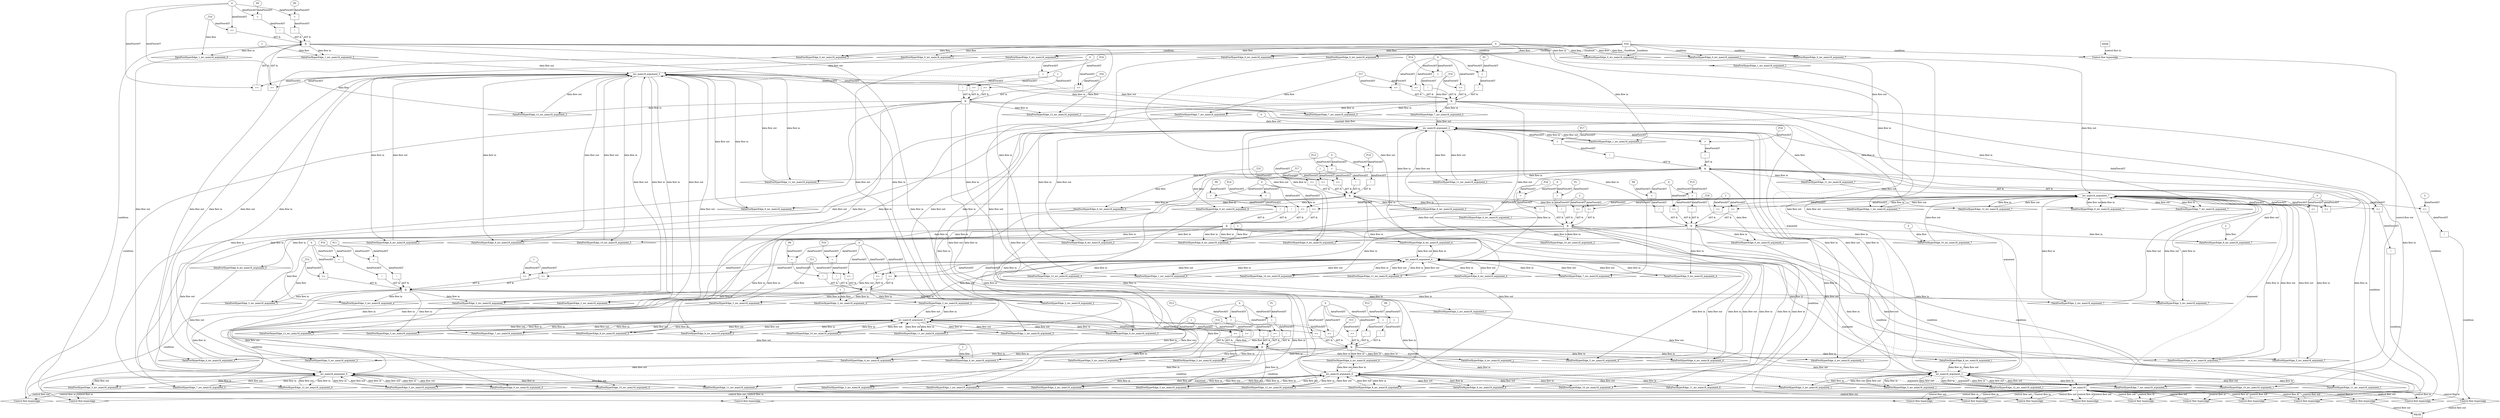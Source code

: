 digraph dag {
"inv_main18" [label="inv_main18" nodeName="inv_main18" class=cfn  shape="rect"];
FALSE [label="FALSE" nodeName=FALSE class=cfn  shape="rect"];
Initial [label="Initial" nodeName=Initial class=cfn  shape="rect"];
ControlFowHyperEdge_0 [label="Control flow hyperedge" nodeName=ControlFowHyperEdge_0 class=controlFlowHyperEdge shape="diamond"];
"Initial" -> ControlFowHyperEdge_0 [label="control flow in"]
ControlFowHyperEdge_0 -> "inv_main18" [label="control flow out"]
ControlFowHyperEdge_1 [label="Control flow hyperedge" nodeName=ControlFowHyperEdge_1 class=controlFlowHyperEdge shape="diamond"];
"inv_main18" -> ControlFowHyperEdge_1 [label="control flow in"]
ControlFowHyperEdge_1 -> "inv_main18" [label="control flow out"]
ControlFowHyperEdge_2 [label="Control flow hyperedge" nodeName=ControlFowHyperEdge_2 class=controlFlowHyperEdge shape="diamond"];
"inv_main18" -> ControlFowHyperEdge_2 [label="control flow in"]
ControlFowHyperEdge_2 -> "inv_main18" [label="control flow out"]
ControlFowHyperEdge_3 [label="Control flow hyperedge" nodeName=ControlFowHyperEdge_3 class=controlFlowHyperEdge shape="diamond"];
"inv_main18" -> ControlFowHyperEdge_3 [label="control flow in"]
ControlFowHyperEdge_3 -> "inv_main18" [label="control flow out"]
ControlFowHyperEdge_4 [label="Control flow hyperedge" nodeName=ControlFowHyperEdge_4 class=controlFlowHyperEdge shape="diamond"];
"inv_main18" -> ControlFowHyperEdge_4 [label="control flow in"]
ControlFowHyperEdge_4 -> "inv_main18" [label="control flow out"]
ControlFowHyperEdge_5 [label="Control flow hyperedge" nodeName=ControlFowHyperEdge_5 class=controlFlowHyperEdge shape="diamond"];
"inv_main18" -> ControlFowHyperEdge_5 [label="control flow in"]
ControlFowHyperEdge_5 -> "inv_main18" [label="control flow out"]
ControlFowHyperEdge_6 [label="Control flow hyperedge" nodeName=ControlFowHyperEdge_6 class=controlFlowHyperEdge shape="diamond"];
"inv_main18" -> ControlFowHyperEdge_6 [label="control flow in"]
ControlFowHyperEdge_6 -> "inv_main18" [label="control flow out"]
ControlFowHyperEdge_7 [label="Control flow hyperedge" nodeName=ControlFowHyperEdge_7 class=controlFlowHyperEdge shape="diamond"];
"inv_main18" -> ControlFowHyperEdge_7 [label="control flow in"]
ControlFowHyperEdge_7 -> "inv_main18" [label="control flow out"]
ControlFowHyperEdge_8 [label="Control flow hyperedge" nodeName=ControlFowHyperEdge_8 class=controlFlowHyperEdge shape="diamond"];
"inv_main18" -> ControlFowHyperEdge_8 [label="control flow in"]
ControlFowHyperEdge_8 -> "inv_main18" [label="control flow out"]
ControlFowHyperEdge_9 [label="Control flow hyperedge" nodeName=ControlFowHyperEdge_9 class=controlFlowHyperEdge shape="diamond"];
"inv_main18" -> ControlFowHyperEdge_9 [label="control flow in"]
ControlFowHyperEdge_9 -> "inv_main18" [label="control flow out"]
ControlFowHyperEdge_10 [label="Control flow hyperedge" nodeName=ControlFowHyperEdge_10 class=controlFlowHyperEdge shape="diamond"];
"inv_main18" -> ControlFowHyperEdge_10 [label="control flow in"]
ControlFowHyperEdge_10 -> "inv_main18" [label="control flow out"]
ControlFowHyperEdge_11 [label="Control flow hyperedge" nodeName=ControlFowHyperEdge_11 class=controlFlowHyperEdge shape="diamond"];
"inv_main18" -> ControlFowHyperEdge_11 [label="control flow in"]
ControlFowHyperEdge_11 -> "inv_main18" [label="control flow out"]
ControlFowHyperEdge_12 [label="Control flow hyperedge" nodeName=ControlFowHyperEdge_12 class=controlFlowHyperEdge shape="diamond"];
"inv_main18" -> ControlFowHyperEdge_12 [label="control flow in"]
ControlFowHyperEdge_12 -> "inv_main18" [label="control flow out"]
ControlFowHyperEdge_13 [label="Control flow hyperedge" nodeName=ControlFowHyperEdge_13 class=controlFlowHyperEdge shape="diamond"];
"inv_main18" -> ControlFowHyperEdge_13 [label="control flow in"]
ControlFowHyperEdge_13 -> "FALSE" [label="control flow out"]
ControlFowHyperEdge_14 [label="Control flow hyperedge" nodeName=ControlFowHyperEdge_14 class=controlFlowHyperEdge shape="diamond"];
"inv_main18" -> ControlFowHyperEdge_14 [label="control flow in"]
ControlFowHyperEdge_14 -> "FALSE" [label="control flow out"]
"inv_main18_argument_0" [label="inv_main18_argument_0" nodeName=argument0 class=argument  head="inv_main18" shape="oval"];
"inv_main18_argument_0" -> "inv_main18"[label="argument" style="dashed"]
"inv_main18_argument_1" [label="inv_main18_argument_1" nodeName=argument1 class=argument  head="inv_main18" shape="oval"];
"inv_main18_argument_1" -> "inv_main18"[label="argument" style="dashed"]
"inv_main18_argument_2" [label="inv_main18_argument_2" nodeName=argument2 class=argument  head="inv_main18" shape="oval"];
"inv_main18_argument_2" -> "inv_main18"[label="argument" style="dashed"]
"inv_main18_argument_3" [label="inv_main18_argument_3" nodeName=argument3 class=argument  head="inv_main18" shape="oval"];
"inv_main18_argument_3" -> "inv_main18"[label="argument" style="dashed"]
"inv_main18_argument_4" [label="inv_main18_argument_4" nodeName=argument4 class=argument  head="inv_main18" shape="oval"];
"inv_main18_argument_4" -> "inv_main18"[label="argument" style="dashed"]
"inv_main18_argument_5" [label="inv_main18_argument_5" nodeName=argument5 class=argument  head="inv_main18" shape="oval"];
"inv_main18_argument_5" -> "inv_main18"[label="argument" style="dashed"]
"inv_main18_argument_6" [label="inv_main18_argument_6" nodeName=argument6 class=argument  head="inv_main18" shape="oval"];
"inv_main18_argument_6" -> "inv_main18"[label="argument" style="dashed"]
"inv_main18_argument_7" [label="inv_main18_argument_7" nodeName=argument7 class=argument  head="inv_main18" shape="oval"];
"inv_main18_argument_7" -> "inv_main18"[label="argument" style="dashed"]

"true_0" [label="true" nodeName="true_0" class=true shape="rect"];
"true_0" -> "ControlFowHyperEdge_0" [label="condition"];
"xxxinv_main18___Initial_0xxxdataFlow_0_node_0" [label="0" nodeName="xxxinv_main18___Initial_0xxxdataFlow_0_node_0" class=Literal ];

"xxxinv_main18___Initial_0xxxdataFlow_0_node_0" -> "DataFowHyperEdge_0_inv_main18_argument_5" [label="data flow"];

"xxxinv_main18___Initial_0xxxdataFlow_0_node_0" -> "DataFowHyperEdge_0_inv_main18_argument_3" [label="data flow"];

"xxxinv_main18___Initial_0xxxdataFlow_0_node_0" -> "DataFowHyperEdge_0_inv_main18_argument_0" [label="data flow"];

"xxxinv_main18___Initial_0xxxdataFlow_0_node_0" -> "DataFowHyperEdge_0_inv_main18_argument_7" [label="data flow"];

"xxxinv_main18___Initial_0xxxdataFlow_0_node_0" -> "DataFowHyperEdge_0_inv_main18_argument_2" [label="data flow"];

"xxxinv_main18___Initial_0xxxdataFlow_0_node_0" -> "DataFowHyperEdge_0_inv_main18_argument_1" [label="data flow"];

"xxxinv_main18___Initial_0xxxdataFlow_0_node_0" -> "DataFowHyperEdge_0_inv_main18_argument_4" [label="data flow"];

"xxxinv_main18___Initial_0xxxdataFlow_0_node_0" -> "DataFowHyperEdge_0_inv_main18_argument_6" [label="data flow"];
"xxxinv_main18___inv_main18_1xxx_and" [label="&" nodeName="xxxinv_main18___inv_main18_1xxx_and" class=Operator shape="rect"];
"xxxinv_main18___inv_main18_1xxxguard_0_node_0" [label=">=" nodeName="xxxinv_main18___inv_main18_1xxxguard_0_node_0" class=Operator  shape="rect"];
"xxxinv_main18___inv_main18_1xxxguard_0_node_2" [label="0" nodeName="xxxinv_main18___inv_main18_1xxxguard_0_node_2" class=Literal ];
"xxxinv_main18___inv_main18_1xxxdataFlow_0_node_0" -> "xxxinv_main18___inv_main18_1xxxguard_0_node_0"[label="dataFlowAST"]
"xxxinv_main18___inv_main18_1xxxguard_0_node_2" -> "xxxinv_main18___inv_main18_1xxxguard_0_node_0"[label="dataFlowAST"]

"xxxinv_main18___inv_main18_1xxxguard_0_node_0" -> "xxxinv_main18___inv_main18_1xxx_and" [label="AST &"];
"xxxinv_main18___inv_main18_1xxxguard3_node_0" [label="!" nodeName="xxxinv_main18___inv_main18_1xxxguard3_node_0" class=Operator shape="rect"];
"xxxinv_main18___inv_main18_1xxxguard3_node_1" [label="=" nodeName="xxxinv_main18___inv_main18_1xxxguard3_node_1" class=Operator  shape="rect"];
"xxxinv_main18___inv_main18_1xxxguard3_node_2" [label="P0" nodeName="xxxinv_main18___inv_main18_1xxxguard3_node_2" class=Constant ];
"xxxinv_main18___inv_main18_1xxxguard3_node_1" -> "xxxinv_main18___inv_main18_1xxxguard3_node_0"[label="dataFlowAST"]
"xxxinv_main18___inv_main18_1xxxguard3_node_2" -> "xxxinv_main18___inv_main18_1xxxguard3_node_1"[label="dataFlowAST"]
"xxxinv_main18___inv_main18_1xxxguard_0_node_2" -> "xxxinv_main18___inv_main18_1xxxguard3_node_1"[label="dataFlowAST"]

"xxxinv_main18___inv_main18_1xxxguard3_node_0" -> "xxxinv_main18___inv_main18_1xxx_and" [label="AST &"];
"xxxinv_main18___inv_main18_1xxxguard1_node_0" [label=">=" nodeName="xxxinv_main18___inv_main18_1xxxguard1_node_0" class=Operator  shape="rect"];
"xxxinv_main18___inv_main18_1xxxguard_0_node_2" -> "xxxinv_main18___inv_main18_1xxxguard1_node_0"[label="dataFlowAST"]
"inv_main18_argument_3" -> "xxxinv_main18___inv_main18_1xxxguard1_node_0"[label="dataFlowAST"]

"xxxinv_main18___inv_main18_1xxxguard1_node_0" -> "xxxinv_main18___inv_main18_1xxx_and" [label="AST &"];
"xxxinv_main18___inv_main18_1xxxguard4_node_0" [label=">=" nodeName="xxxinv_main18___inv_main18_1xxxguard4_node_0" class=Operator  shape="rect"];
"inv_main18_argument_3" -> "xxxinv_main18___inv_main18_1xxxguard4_node_0"[label="dataFlowAST"]
"xxxinv_main18___inv_main18_1xxxguard_0_node_2" -> "xxxinv_main18___inv_main18_1xxxguard4_node_0"[label="dataFlowAST"]

"xxxinv_main18___inv_main18_1xxxguard4_node_0" -> "xxxinv_main18___inv_main18_1xxx_and" [label="AST &"];
"xxxinv_main18___inv_main18_1xxxguard2_node_0" [label="!" nodeName="xxxinv_main18___inv_main18_1xxxguard2_node_0" class=Operator shape="rect"];
"xxxinv_main18___inv_main18_1xxxguard2_node_1" [label="=" nodeName="xxxinv_main18___inv_main18_1xxxguard2_node_1" class=Operator  shape="rect"];
"xxxinv_main18___inv_main18_1xxxguard2_node_2" [label="P9" nodeName="xxxinv_main18___inv_main18_1xxxguard2_node_2" class=Constant ];
"xxxinv_main18___inv_main18_1xxxguard2_node_1" -> "xxxinv_main18___inv_main18_1xxxguard2_node_0"[label="dataFlowAST"]
"xxxinv_main18___inv_main18_1xxxguard2_node_2" -> "xxxinv_main18___inv_main18_1xxxguard2_node_1"[label="dataFlowAST"]
"xxxinv_main18___inv_main18_1xxxguard_0_node_2" -> "xxxinv_main18___inv_main18_1xxxguard2_node_1"[label="dataFlowAST"]

"xxxinv_main18___inv_main18_1xxxguard2_node_0" -> "xxxinv_main18___inv_main18_1xxx_and" [label="AST &"];
"xxxinv_main18___inv_main18_1xxx_and" -> "ControlFowHyperEdge_1" [label="condition"];
"xxxinv_main18___inv_main18_1xxxdataFlow_0_node_0" [label="_T10" nodeName="xxxinv_main18___inv_main18_1xxxdataFlow_0_node_0" class=Constant ];

"xxxinv_main18___inv_main18_1xxxdataFlow_0_node_0" -> "DataFowHyperEdge_1_inv_main18_argument_0" [label="data flow"];
"xxxinv_main18___inv_main18_1xxxdataFlow1_node_0" [label="1" nodeName="xxxinv_main18___inv_main18_1xxxdataFlow1_node_0" class=Literal ];

"xxxinv_main18___inv_main18_1xxxdataFlow1_node_0" -> "DataFowHyperEdge_1_inv_main18_argument_3" [label="data flow"];
"xxxinv_main18___inv_main18_2xxx_and" [label="&" nodeName="xxxinv_main18___inv_main18_2xxx_and" class=Operator shape="rect"];
"xxxinv_main18___inv_main18_2xxxguard2_node_0" [label="!" nodeName="xxxinv_main18___inv_main18_2xxxguard2_node_0" class=Operator shape="rect"];
"xxxinv_main18___inv_main18_2xxxguard2_node_1" [label="=" nodeName="xxxinv_main18___inv_main18_2xxxguard2_node_1" class=Operator  shape="rect"];
"xxxinv_main18___inv_main18_2xxxguard2_node_2" [label="P9" nodeName="xxxinv_main18___inv_main18_2xxxguard2_node_2" class=Constant ];
"xxxinv_main18___inv_main18_2xxxguard2_node_1" -> "xxxinv_main18___inv_main18_2xxxguard2_node_0"[label="dataFlowAST"]
"xxxinv_main18___inv_main18_2xxxguard2_node_2" -> "xxxinv_main18___inv_main18_2xxxguard2_node_1"[label="dataFlowAST"]
"xxxinv_main18___inv_main18_2xxxguard_0_node_2" -> "xxxinv_main18___inv_main18_2xxxguard2_node_1"[label="dataFlowAST"]

"xxxinv_main18___inv_main18_2xxxguard2_node_0" -> "xxxinv_main18___inv_main18_2xxx_and" [label="AST &"];
"xxxinv_main18___inv_main18_2xxxguard1_node_0" [label=">=" nodeName="xxxinv_main18___inv_main18_2xxxguard1_node_0" class=Operator  shape="rect"];
"xxxinv_main18___inv_main18_2xxxguard_0_node_2" -> "xxxinv_main18___inv_main18_2xxxguard1_node_0"[label="dataFlowAST"]
"inv_main18_argument_4" -> "xxxinv_main18___inv_main18_2xxxguard1_node_0"[label="dataFlowAST"]

"xxxinv_main18___inv_main18_2xxxguard1_node_0" -> "xxxinv_main18___inv_main18_2xxx_and" [label="AST &"];
"xxxinv_main18___inv_main18_2xxxguard_0_node_0" [label=">=" nodeName="xxxinv_main18___inv_main18_2xxxguard_0_node_0" class=Operator  shape="rect"];
"xxxinv_main18___inv_main18_2xxxguard_0_node_2" [label="0" nodeName="xxxinv_main18___inv_main18_2xxxguard_0_node_2" class=Literal ];
"xxxinv_main18___inv_main18_2xxxdataFlow_0_node_0" -> "xxxinv_main18___inv_main18_2xxxguard_0_node_0"[label="dataFlowAST"]
"xxxinv_main18___inv_main18_2xxxguard_0_node_2" -> "xxxinv_main18___inv_main18_2xxxguard_0_node_0"[label="dataFlowAST"]

"xxxinv_main18___inv_main18_2xxxguard_0_node_0" -> "xxxinv_main18___inv_main18_2xxx_and" [label="AST &"];
"xxxinv_main18___inv_main18_2xxxguard4_node_0" [label=">=" nodeName="xxxinv_main18___inv_main18_2xxxguard4_node_0" class=Operator  shape="rect"];
"inv_main18_argument_4" -> "xxxinv_main18___inv_main18_2xxxguard4_node_0"[label="dataFlowAST"]
"xxxinv_main18___inv_main18_2xxxguard_0_node_2" -> "xxxinv_main18___inv_main18_2xxxguard4_node_0"[label="dataFlowAST"]

"xxxinv_main18___inv_main18_2xxxguard4_node_0" -> "xxxinv_main18___inv_main18_2xxx_and" [label="AST &"];
"xxxinv_main18___inv_main18_2xxxguard3_node_0" [label="!" nodeName="xxxinv_main18___inv_main18_2xxxguard3_node_0" class=Operator shape="rect"];
"xxxinv_main18___inv_main18_2xxxguard3_node_1" [label="=" nodeName="xxxinv_main18___inv_main18_2xxxguard3_node_1" class=Operator  shape="rect"];
"xxxinv_main18___inv_main18_2xxxguard3_node_2" [label="P10" nodeName="xxxinv_main18___inv_main18_2xxxguard3_node_2" class=Constant ];
"xxxinv_main18___inv_main18_2xxxguard3_node_1" -> "xxxinv_main18___inv_main18_2xxxguard3_node_0"[label="dataFlowAST"]
"xxxinv_main18___inv_main18_2xxxguard3_node_2" -> "xxxinv_main18___inv_main18_2xxxguard3_node_1"[label="dataFlowAST"]
"xxxinv_main18___inv_main18_2xxxguard_0_node_2" -> "xxxinv_main18___inv_main18_2xxxguard3_node_1"[label="dataFlowAST"]

"xxxinv_main18___inv_main18_2xxxguard3_node_0" -> "xxxinv_main18___inv_main18_2xxx_and" [label="AST &"];
"xxxinv_main18___inv_main18_2xxx_and" -> "ControlFowHyperEdge_2" [label="condition"];
"xxxinv_main18___inv_main18_2xxxdataFlow_0_node_0" [label="_T11" nodeName="xxxinv_main18___inv_main18_2xxxdataFlow_0_node_0" class=Constant ];

"xxxinv_main18___inv_main18_2xxxdataFlow_0_node_0" -> "DataFowHyperEdge_2_inv_main18_argument_0" [label="data flow"];
"xxxinv_main18___inv_main18_2xxxdataFlow1_node_0" [label="1" nodeName="xxxinv_main18___inv_main18_2xxxdataFlow1_node_0" class=Literal ];

"xxxinv_main18___inv_main18_2xxxdataFlow1_node_0" -> "DataFowHyperEdge_2_inv_main18_argument_4" [label="data flow"];
"xxxinv_main18___inv_main18_3xxx_and" [label="&" nodeName="xxxinv_main18___inv_main18_3xxx_and" class=Operator shape="rect"];
"xxxinv_main18___inv_main18_3xxxguard1_node_0" [label=">=" nodeName="xxxinv_main18___inv_main18_3xxxguard1_node_0" class=Operator  shape="rect"];
"xxxinv_main18___inv_main18_3xxxguard1_node_1" [label="1" nodeName="xxxinv_main18___inv_main18_3xxxguard1_node_1" class=Literal ];
"xxxinv_main18___inv_main18_3xxxguard1_node_1" -> "xxxinv_main18___inv_main18_3xxxguard1_node_0"[label="dataFlowAST"]
"inv_main18_argument_4" -> "xxxinv_main18___inv_main18_3xxxguard1_node_0"[label="dataFlowAST"]

"xxxinv_main18___inv_main18_3xxxguard1_node_0" -> "xxxinv_main18___inv_main18_3xxx_and" [label="AST &"];
"xxxinv_main18___inv_main18_3xxxguard4_node_0" [label=">=" nodeName="xxxinv_main18___inv_main18_3xxxguard4_node_0" class=Operator  shape="rect"];
"inv_main18_argument_4" -> "xxxinv_main18___inv_main18_3xxxguard4_node_0"[label="dataFlowAST"]
"xxxinv_main18___inv_main18_3xxxguard1_node_1" -> "xxxinv_main18___inv_main18_3xxxguard4_node_0"[label="dataFlowAST"]

"xxxinv_main18___inv_main18_3xxxguard4_node_0" -> "xxxinv_main18___inv_main18_3xxx_and" [label="AST &"];
"xxxinv_main18___inv_main18_3xxxguard3_node_0" [label="!" nodeName="xxxinv_main18___inv_main18_3xxxguard3_node_0" class=Operator shape="rect"];
"xxxinv_main18___inv_main18_3xxxguard3_node_1" [label="=" nodeName="xxxinv_main18___inv_main18_3xxxguard3_node_1" class=Operator  shape="rect"];
"xxxinv_main18___inv_main18_3xxxguard3_node_2" [label="P10" nodeName="xxxinv_main18___inv_main18_3xxxguard3_node_2" class=Constant ];
"xxxinv_main18___inv_main18_3xxxguard3_node_1" -> "xxxinv_main18___inv_main18_3xxxguard3_node_0"[label="dataFlowAST"]
"xxxinv_main18___inv_main18_3xxxguard3_node_2" -> "xxxinv_main18___inv_main18_3xxxguard3_node_1"[label="dataFlowAST"]
"xxxinv_main18___inv_main18_3xxxdataFlow1_node_0" -> "xxxinv_main18___inv_main18_3xxxguard3_node_1"[label="dataFlowAST"]

"xxxinv_main18___inv_main18_3xxxguard3_node_0" -> "xxxinv_main18___inv_main18_3xxx_and" [label="AST &"];
"xxxinv_main18___inv_main18_3xxxguard_0_node_0" [label=">=" nodeName="xxxinv_main18___inv_main18_3xxxguard_0_node_0" class=Operator  shape="rect"];
"xxxinv_main18___inv_main18_3xxxdataFlow_0_node_0" -> "xxxinv_main18___inv_main18_3xxxguard_0_node_0"[label="dataFlowAST"]
"xxxinv_main18___inv_main18_3xxxdataFlow1_node_0" -> "xxxinv_main18___inv_main18_3xxxguard_0_node_0"[label="dataFlowAST"]

"xxxinv_main18___inv_main18_3xxxguard_0_node_0" -> "xxxinv_main18___inv_main18_3xxx_and" [label="AST &"];
"xxxinv_main18___inv_main18_3xxxguard2_node_0" [label="!" nodeName="xxxinv_main18___inv_main18_3xxxguard2_node_0" class=Operator shape="rect"];
"xxxinv_main18___inv_main18_3xxxguard2_node_1" [label="=" nodeName="xxxinv_main18___inv_main18_3xxxguard2_node_1" class=Operator  shape="rect"];
"xxxinv_main18___inv_main18_3xxxguard2_node_2" [label="P11" nodeName="xxxinv_main18___inv_main18_3xxxguard2_node_2" class=Constant ];
"xxxinv_main18___inv_main18_3xxxguard2_node_1" -> "xxxinv_main18___inv_main18_3xxxguard2_node_0"[label="dataFlowAST"]
"xxxinv_main18___inv_main18_3xxxguard2_node_2" -> "xxxinv_main18___inv_main18_3xxxguard2_node_1"[label="dataFlowAST"]
"xxxinv_main18___inv_main18_3xxxdataFlow1_node_0" -> "xxxinv_main18___inv_main18_3xxxguard2_node_1"[label="dataFlowAST"]

"xxxinv_main18___inv_main18_3xxxguard2_node_0" -> "xxxinv_main18___inv_main18_3xxx_and" [label="AST &"];
"xxxinv_main18___inv_main18_3xxx_and" -> "ControlFowHyperEdge_3" [label="condition"];
"xxxinv_main18___inv_main18_3xxxdataFlow_0_node_0" [label="_T12" nodeName="xxxinv_main18___inv_main18_3xxxdataFlow_0_node_0" class=Constant ];

"xxxinv_main18___inv_main18_3xxxdataFlow_0_node_0" -> "DataFowHyperEdge_3_inv_main18_argument_2" [label="data flow"];
"xxxinv_main18___inv_main18_3xxxdataFlow1_node_0" [label="0" nodeName="xxxinv_main18___inv_main18_3xxxdataFlow1_node_0" class=Literal ];

"xxxinv_main18___inv_main18_3xxxdataFlow1_node_0" -> "DataFowHyperEdge_3_inv_main18_argument_4" [label="data flow"];
"xxxinv_main18___inv_main18_4xxx_and" [label="&" nodeName="xxxinv_main18___inv_main18_4xxx_and" class=Operator shape="rect"];
"xxxinv_main18___inv_main18_4xxxguard4_node_0" [label=">=" nodeName="xxxinv_main18___inv_main18_4xxxguard4_node_0" class=Operator  shape="rect"];
"inv_main18_argument_5" -> "xxxinv_main18___inv_main18_4xxxguard4_node_0"[label="dataFlowAST"]
"xxxinv_main18___inv_main18_4xxxguard_0_node_2" -> "xxxinv_main18___inv_main18_4xxxguard4_node_0"[label="dataFlowAST"]

"xxxinv_main18___inv_main18_4xxxguard4_node_0" -> "xxxinv_main18___inv_main18_4xxx_and" [label="AST &"];
"xxxinv_main18___inv_main18_4xxxguard1_node_0" [label=">=" nodeName="xxxinv_main18___inv_main18_4xxxguard1_node_0" class=Operator  shape="rect"];
"xxxinv_main18___inv_main18_4xxxguard_0_node_2" -> "xxxinv_main18___inv_main18_4xxxguard1_node_0"[label="dataFlowAST"]
"inv_main18_argument_5" -> "xxxinv_main18___inv_main18_4xxxguard1_node_0"[label="dataFlowAST"]

"xxxinv_main18___inv_main18_4xxxguard1_node_0" -> "xxxinv_main18___inv_main18_4xxx_and" [label="AST &"];
"xxxinv_main18___inv_main18_4xxxguard2_node_0" [label="!" nodeName="xxxinv_main18___inv_main18_4xxxguard2_node_0" class=Operator shape="rect"];
"xxxinv_main18___inv_main18_4xxxguard2_node_1" [label="=" nodeName="xxxinv_main18___inv_main18_4xxxguard2_node_1" class=Operator  shape="rect"];
"xxxinv_main18___inv_main18_4xxxguard2_node_2" [label="P12" nodeName="xxxinv_main18___inv_main18_4xxxguard2_node_2" class=Constant ];
"xxxinv_main18___inv_main18_4xxxguard2_node_1" -> "xxxinv_main18___inv_main18_4xxxguard2_node_0"[label="dataFlowAST"]
"xxxinv_main18___inv_main18_4xxxguard2_node_2" -> "xxxinv_main18___inv_main18_4xxxguard2_node_1"[label="dataFlowAST"]
"xxxinv_main18___inv_main18_4xxxguard_0_node_2" -> "xxxinv_main18___inv_main18_4xxxguard2_node_1"[label="dataFlowAST"]

"xxxinv_main18___inv_main18_4xxxguard2_node_0" -> "xxxinv_main18___inv_main18_4xxx_and" [label="AST &"];
"xxxinv_main18___inv_main18_4xxxguard3_node_0" [label="!" nodeName="xxxinv_main18___inv_main18_4xxxguard3_node_0" class=Operator shape="rect"];
"xxxinv_main18___inv_main18_4xxxguard3_node_1" [label="=" nodeName="xxxinv_main18___inv_main18_4xxxguard3_node_1" class=Operator  shape="rect"];
"xxxinv_main18___inv_main18_4xxxguard3_node_2" [label="P8" nodeName="xxxinv_main18___inv_main18_4xxxguard3_node_2" class=Constant ];
"xxxinv_main18___inv_main18_4xxxguard3_node_1" -> "xxxinv_main18___inv_main18_4xxxguard3_node_0"[label="dataFlowAST"]
"xxxinv_main18___inv_main18_4xxxguard3_node_2" -> "xxxinv_main18___inv_main18_4xxxguard3_node_1"[label="dataFlowAST"]
"xxxinv_main18___inv_main18_4xxxguard_0_node_2" -> "xxxinv_main18___inv_main18_4xxxguard3_node_1"[label="dataFlowAST"]

"xxxinv_main18___inv_main18_4xxxguard3_node_0" -> "xxxinv_main18___inv_main18_4xxx_and" [label="AST &"];
"xxxinv_main18___inv_main18_4xxxguard_0_node_0" [label=">=" nodeName="xxxinv_main18___inv_main18_4xxxguard_0_node_0" class=Operator  shape="rect"];
"xxxinv_main18___inv_main18_4xxxguard_0_node_2" [label="0" nodeName="xxxinv_main18___inv_main18_4xxxguard_0_node_2" class=Literal ];
"xxxinv_main18___inv_main18_4xxxdataFlow_0_node_0" -> "xxxinv_main18___inv_main18_4xxxguard_0_node_0"[label="dataFlowAST"]
"xxxinv_main18___inv_main18_4xxxguard_0_node_2" -> "xxxinv_main18___inv_main18_4xxxguard_0_node_0"[label="dataFlowAST"]

"xxxinv_main18___inv_main18_4xxxguard_0_node_0" -> "xxxinv_main18___inv_main18_4xxx_and" [label="AST &"];
"xxxinv_main18___inv_main18_4xxx_and" -> "ControlFowHyperEdge_4" [label="condition"];
"xxxinv_main18___inv_main18_4xxxdataFlow_0_node_0" [label="_T13" nodeName="xxxinv_main18___inv_main18_4xxxdataFlow_0_node_0" class=Constant ];

"xxxinv_main18___inv_main18_4xxxdataFlow_0_node_0" -> "DataFowHyperEdge_4_inv_main18_argument_0" [label="data flow"];
"xxxinv_main18___inv_main18_4xxxdataFlow1_node_0" [label="1" nodeName="xxxinv_main18___inv_main18_4xxxdataFlow1_node_0" class=Literal ];

"xxxinv_main18___inv_main18_4xxxdataFlow1_node_0" -> "DataFowHyperEdge_4_inv_main18_argument_5" [label="data flow"];
"xxxinv_main18___inv_main18_5xxx_and" [label="&" nodeName="xxxinv_main18___inv_main18_5xxx_and" class=Operator shape="rect"];
"xxxinv_main18___inv_main18_5xxxguard1_node_0" [label=">=" nodeName="xxxinv_main18___inv_main18_5xxxguard1_node_0" class=Operator  shape="rect"];
"xxxinv_main18___inv_main18_5xxxguard1_node_1" [label="1" nodeName="xxxinv_main18___inv_main18_5xxxguard1_node_1" class=Literal ];
"xxxinv_main18___inv_main18_5xxxguard1_node_1" -> "xxxinv_main18___inv_main18_5xxxguard1_node_0"[label="dataFlowAST"]
"inv_main18_argument_5" -> "xxxinv_main18___inv_main18_5xxxguard1_node_0"[label="dataFlowAST"]

"xxxinv_main18___inv_main18_5xxxguard1_node_0" -> "xxxinv_main18___inv_main18_5xxx_and" [label="AST &"];
"xxxinv_main18___inv_main18_5xxxguard4_node_0" [label=">=" nodeName="xxxinv_main18___inv_main18_5xxxguard4_node_0" class=Operator  shape="rect"];
"inv_main18_argument_5" -> "xxxinv_main18___inv_main18_5xxxguard4_node_0"[label="dataFlowAST"]
"xxxinv_main18___inv_main18_5xxxguard1_node_1" -> "xxxinv_main18___inv_main18_5xxxguard4_node_0"[label="dataFlowAST"]

"xxxinv_main18___inv_main18_5xxxguard4_node_0" -> "xxxinv_main18___inv_main18_5xxx_and" [label="AST &"];
"xxxinv_main18___inv_main18_5xxxguard2_node_0" [label="!" nodeName="xxxinv_main18___inv_main18_5xxxguard2_node_0" class=Operator shape="rect"];
"xxxinv_main18___inv_main18_5xxxguard2_node_1" [label="=" nodeName="xxxinv_main18___inv_main18_5xxxguard2_node_1" class=Operator  shape="rect"];
"xxxinv_main18___inv_main18_5xxxguard2_node_2" [label="P13" nodeName="xxxinv_main18___inv_main18_5xxxguard2_node_2" class=Constant ];
"xxxinv_main18___inv_main18_5xxxguard2_node_1" -> "xxxinv_main18___inv_main18_5xxxguard2_node_0"[label="dataFlowAST"]
"xxxinv_main18___inv_main18_5xxxguard2_node_2" -> "xxxinv_main18___inv_main18_5xxxguard2_node_1"[label="dataFlowAST"]
"xxxinv_main18___inv_main18_5xxxdataFlow1_node_0" -> "xxxinv_main18___inv_main18_5xxxguard2_node_1"[label="dataFlowAST"]

"xxxinv_main18___inv_main18_5xxxguard2_node_0" -> "xxxinv_main18___inv_main18_5xxx_and" [label="AST &"];
"xxxinv_main18___inv_main18_5xxxguard_0_node_0" [label=">=" nodeName="xxxinv_main18___inv_main18_5xxxguard_0_node_0" class=Operator  shape="rect"];
"xxxinv_main18___inv_main18_5xxxdataFlow_0_node_0" -> "xxxinv_main18___inv_main18_5xxxguard_0_node_0"[label="dataFlowAST"]
"xxxinv_main18___inv_main18_5xxxdataFlow1_node_0" -> "xxxinv_main18___inv_main18_5xxxguard_0_node_0"[label="dataFlowAST"]

"xxxinv_main18___inv_main18_5xxxguard_0_node_0" -> "xxxinv_main18___inv_main18_5xxx_and" [label="AST &"];
"xxxinv_main18___inv_main18_5xxxguard3_node_0" [label="!" nodeName="xxxinv_main18___inv_main18_5xxxguard3_node_0" class=Operator shape="rect"];
"xxxinv_main18___inv_main18_5xxxguard3_node_1" [label="=" nodeName="xxxinv_main18___inv_main18_5xxxguard3_node_1" class=Operator  shape="rect"];
"xxxinv_main18___inv_main18_5xxxguard3_node_2" [label="P1" nodeName="xxxinv_main18___inv_main18_5xxxguard3_node_2" class=Constant ];
"xxxinv_main18___inv_main18_5xxxguard3_node_1" -> "xxxinv_main18___inv_main18_5xxxguard3_node_0"[label="dataFlowAST"]
"xxxinv_main18___inv_main18_5xxxguard3_node_2" -> "xxxinv_main18___inv_main18_5xxxguard3_node_1"[label="dataFlowAST"]
"xxxinv_main18___inv_main18_5xxxdataFlow1_node_0" -> "xxxinv_main18___inv_main18_5xxxguard3_node_1"[label="dataFlowAST"]

"xxxinv_main18___inv_main18_5xxxguard3_node_0" -> "xxxinv_main18___inv_main18_5xxx_and" [label="AST &"];
"xxxinv_main18___inv_main18_5xxx_and" -> "ControlFowHyperEdge_5" [label="condition"];
"xxxinv_main18___inv_main18_5xxxdataFlow_0_node_0" [label="_T14" nodeName="xxxinv_main18___inv_main18_5xxxdataFlow_0_node_0" class=Constant ];

"xxxinv_main18___inv_main18_5xxxdataFlow_0_node_0" -> "DataFowHyperEdge_5_inv_main18_argument_2" [label="data flow"];
"xxxinv_main18___inv_main18_5xxxdataFlow1_node_0" [label="0" nodeName="xxxinv_main18___inv_main18_5xxxdataFlow1_node_0" class=Literal ];

"xxxinv_main18___inv_main18_5xxxdataFlow1_node_0" -> "DataFowHyperEdge_5_inv_main18_argument_5" [label="data flow"];
"xxxinv_main18___inv_main18_6xxx_and" [label="&" nodeName="xxxinv_main18___inv_main18_6xxx_and" class=Operator shape="rect"];
"xxxinv_main18___inv_main18_6xxxguard1_node_0" [label=">=" nodeName="xxxinv_main18___inv_main18_6xxxguard1_node_0" class=Operator  shape="rect"];
"xxxinv_main18___inv_main18_6xxxguard1_node_1" [label="1" nodeName="xxxinv_main18___inv_main18_6xxxguard1_node_1" class=Literal ];
"xxxinv_main18___inv_main18_6xxxguard1_node_1" -> "xxxinv_main18___inv_main18_6xxxguard1_node_0"[label="dataFlowAST"]
"xxxinv_main18___inv_main18_6xxxdataFlow1_node_0" -> "xxxinv_main18___inv_main18_6xxxguard1_node_0"[label="dataFlowAST"]

"xxxinv_main18___inv_main18_6xxxguard1_node_0" -> "xxxinv_main18___inv_main18_6xxx_and" [label="AST &"];
"xxxinv_main18___inv_main18_6xxxguard4_node_0" [label=">=" nodeName="xxxinv_main18___inv_main18_6xxxguard4_node_0" class=Operator  shape="rect"];
"xxxinv_main18___inv_main18_6xxxdataFlow1_node_0" -> "xxxinv_main18___inv_main18_6xxxguard4_node_0"[label="dataFlowAST"]
"xxxinv_main18___inv_main18_6xxxguard1_node_1" -> "xxxinv_main18___inv_main18_6xxxguard4_node_0"[label="dataFlowAST"]

"xxxinv_main18___inv_main18_6xxxguard4_node_0" -> "xxxinv_main18___inv_main18_6xxx_and" [label="AST &"];
"xxxinv_main18___inv_main18_6xxxguard3_node_0" [label="!" nodeName="xxxinv_main18___inv_main18_6xxxguard3_node_0" class=Operator shape="rect"];
"xxxinv_main18___inv_main18_6xxxguard3_node_1" [label="=" nodeName="xxxinv_main18___inv_main18_6xxxguard3_node_1" class=Operator  shape="rect"];
"xxxinv_main18___inv_main18_6xxxguard3_node_2" [label="P13" nodeName="xxxinv_main18___inv_main18_6xxxguard3_node_2" class=Constant ];
"xxxinv_main18___inv_main18_6xxxguard3_node_1" -> "xxxinv_main18___inv_main18_6xxxguard3_node_0"[label="dataFlowAST"]
"xxxinv_main18___inv_main18_6xxxguard3_node_2" -> "xxxinv_main18___inv_main18_6xxxguard3_node_1"[label="dataFlowAST"]
"xxxinv_main18___inv_main18_6xxxguard_0_node_2" -> "xxxinv_main18___inv_main18_6xxxguard3_node_1"[label="dataFlowAST"]

"xxxinv_main18___inv_main18_6xxxguard3_node_0" -> "xxxinv_main18___inv_main18_6xxx_and" [label="AST &"];
"xxxinv_main18___inv_main18_6xxxguard_0_node_0" [label=">=" nodeName="xxxinv_main18___inv_main18_6xxxguard_0_node_0" class=Operator  shape="rect"];
"xxxinv_main18___inv_main18_6xxxguard_0_node_2" [label="0" nodeName="xxxinv_main18___inv_main18_6xxxguard_0_node_2" class=Literal ];
"xxxinv_main18___inv_main18_6xxxdataFlow_0_node_0" -> "xxxinv_main18___inv_main18_6xxxguard_0_node_0"[label="dataFlowAST"]
"xxxinv_main18___inv_main18_6xxxguard_0_node_2" -> "xxxinv_main18___inv_main18_6xxxguard_0_node_0"[label="dataFlowAST"]

"xxxinv_main18___inv_main18_6xxxguard_0_node_0" -> "xxxinv_main18___inv_main18_6xxx_and" [label="AST &"];
"xxxinv_main18___inv_main18_6xxxguard2_node_0" [label="!" nodeName="xxxinv_main18___inv_main18_6xxxguard2_node_0" class=Operator shape="rect"];
"xxxinv_main18___inv_main18_6xxxguard2_node_1" [label="=" nodeName="xxxinv_main18___inv_main18_6xxxguard2_node_1" class=Operator  shape="rect"];
"xxxinv_main18___inv_main18_6xxxguard2_node_2" [label="P14" nodeName="xxxinv_main18___inv_main18_6xxxguard2_node_2" class=Constant ];
"xxxinv_main18___inv_main18_6xxxguard2_node_1" -> "xxxinv_main18___inv_main18_6xxxguard2_node_0"[label="dataFlowAST"]
"xxxinv_main18___inv_main18_6xxxguard2_node_2" -> "xxxinv_main18___inv_main18_6xxxguard2_node_1"[label="dataFlowAST"]
"xxxinv_main18___inv_main18_6xxxguard_0_node_2" -> "xxxinv_main18___inv_main18_6xxxguard2_node_1"[label="dataFlowAST"]

"xxxinv_main18___inv_main18_6xxxguard2_node_0" -> "xxxinv_main18___inv_main18_6xxx_and" [label="AST &"];
"xxxinv_main18___inv_main18_6xxx_and" -> "ControlFowHyperEdge_6" [label="condition"];
"xxxinv_main18___inv_main18_6xxxdataFlow_0_node_0" [label="_T15" nodeName="xxxinv_main18___inv_main18_6xxxdataFlow_0_node_0" class=Constant ];

"xxxinv_main18___inv_main18_6xxxdataFlow_0_node_0" -> "DataFowHyperEdge_6_inv_main18_argument_0" [label="data flow"];
"xxxinv_main18___inv_main18_6xxxdataFlow1_node_0" [label="_T17" nodeName="xxxinv_main18___inv_main18_6xxxdataFlow1_node_0" class=Constant ];

"xxxinv_main18___inv_main18_6xxxdataFlow1_node_0" -> "DataFowHyperEdge_6_inv_main18_argument_6" [label="data flow"];
"xxxinv_main18___inv_main18_7xxx_and" [label="&" nodeName="xxxinv_main18___inv_main18_7xxx_and" class=Operator shape="rect"];
"xxxinv_main18___inv_main18_7xxxguard3_node_0" [label="!" nodeName="xxxinv_main18___inv_main18_7xxxguard3_node_0" class=Operator shape="rect"];
"xxxinv_main18___inv_main18_7xxxguard3_node_1" [label="=" nodeName="xxxinv_main18___inv_main18_7xxxguard3_node_1" class=Operator  shape="rect"];
"xxxinv_main18___inv_main18_7xxxguard3_node_2" [label="P2" nodeName="xxxinv_main18___inv_main18_7xxxguard3_node_2" class=Constant ];
"xxxinv_main18___inv_main18_7xxxguard3_node_1" -> "xxxinv_main18___inv_main18_7xxxguard3_node_0"[label="dataFlowAST"]
"xxxinv_main18___inv_main18_7xxxguard3_node_2" -> "xxxinv_main18___inv_main18_7xxxguard3_node_1"[label="dataFlowAST"]
"xxxinv_main18___inv_main18_7xxxguard_0_node_2" -> "xxxinv_main18___inv_main18_7xxxguard3_node_1"[label="dataFlowAST"]

"xxxinv_main18___inv_main18_7xxxguard3_node_0" -> "xxxinv_main18___inv_main18_7xxx_and" [label="AST &"];
"xxxinv_main18___inv_main18_7xxxguard2_node_0" [label="!" nodeName="xxxinv_main18___inv_main18_7xxxguard2_node_0" class=Operator shape="rect"];
"xxxinv_main18___inv_main18_7xxxguard2_node_1" [label="=" nodeName="xxxinv_main18___inv_main18_7xxxguard2_node_1" class=Operator  shape="rect"];
"xxxinv_main18___inv_main18_7xxxguard2_node_2" [label="P14" nodeName="xxxinv_main18___inv_main18_7xxxguard2_node_2" class=Constant ];
"xxxinv_main18___inv_main18_7xxxguard2_node_1" -> "xxxinv_main18___inv_main18_7xxxguard2_node_0"[label="dataFlowAST"]
"xxxinv_main18___inv_main18_7xxxguard2_node_2" -> "xxxinv_main18___inv_main18_7xxxguard2_node_1"[label="dataFlowAST"]
"xxxinv_main18___inv_main18_7xxxguard_0_node_2" -> "xxxinv_main18___inv_main18_7xxxguard2_node_1"[label="dataFlowAST"]

"xxxinv_main18___inv_main18_7xxxguard2_node_0" -> "xxxinv_main18___inv_main18_7xxx_and" [label="AST &"];
"xxxinv_main18___inv_main18_7xxxguard_0_node_0" [label=">=" nodeName="xxxinv_main18___inv_main18_7xxxguard_0_node_0" class=Operator  shape="rect"];
"xxxinv_main18___inv_main18_7xxxguard_0_node_2" [label="0" nodeName="xxxinv_main18___inv_main18_7xxxguard_0_node_2" class=Literal ];
"xxxinv_main18___inv_main18_7xxxdataFlow_0_node_0" -> "xxxinv_main18___inv_main18_7xxxguard_0_node_0"[label="dataFlowAST"]
"xxxinv_main18___inv_main18_7xxxguard_0_node_2" -> "xxxinv_main18___inv_main18_7xxxguard_0_node_0"[label="dataFlowAST"]

"xxxinv_main18___inv_main18_7xxxguard_0_node_0" -> "xxxinv_main18___inv_main18_7xxx_and" [label="AST &"];
"xxxinv_main18___inv_main18_7xxxguard1_node_0" [label=">=" nodeName="xxxinv_main18___inv_main18_7xxxguard1_node_0" class=Operator  shape="rect"];
"xxxinv_main18___inv_main18_7xxxguard_0_node_2" -> "xxxinv_main18___inv_main18_7xxxguard1_node_0"[label="dataFlowAST"]
"xxxinv_main18___inv_main18_7xxxdataFlow1_node_0" -> "xxxinv_main18___inv_main18_7xxxguard1_node_0"[label="dataFlowAST"]

"xxxinv_main18___inv_main18_7xxxguard1_node_0" -> "xxxinv_main18___inv_main18_7xxx_and" [label="AST &"];
"xxxinv_main18___inv_main18_7xxxguard4_node_0" [label=">=" nodeName="xxxinv_main18___inv_main18_7xxxguard4_node_0" class=Operator  shape="rect"];
"xxxinv_main18___inv_main18_7xxxdataFlow1_node_0" -> "xxxinv_main18___inv_main18_7xxxguard4_node_0"[label="dataFlowAST"]
"xxxinv_main18___inv_main18_7xxxguard_0_node_2" -> "xxxinv_main18___inv_main18_7xxxguard4_node_0"[label="dataFlowAST"]

"xxxinv_main18___inv_main18_7xxxguard4_node_0" -> "xxxinv_main18___inv_main18_7xxx_and" [label="AST &"];
"xxxinv_main18___inv_main18_7xxx_and" -> "ControlFowHyperEdge_7" [label="condition"];
"xxxinv_main18___inv_main18_7xxxdataFlow_0_node_0" [label="_T16" nodeName="xxxinv_main18___inv_main18_7xxxdataFlow_0_node_0" class=Constant ];

"xxxinv_main18___inv_main18_7xxxdataFlow_0_node_0" -> "DataFowHyperEdge_7_inv_main18_argument_2" [label="data flow"];
"xxxinv_main18___inv_main18_7xxxdataFlow1_node_0" [label="_T17" nodeName="xxxinv_main18___inv_main18_7xxxdataFlow1_node_0" class=Constant ];

"xxxinv_main18___inv_main18_7xxxdataFlow1_node_0" -> "DataFowHyperEdge_7_inv_main18_argument_6" [label="data flow"];
"xxxinv_main18___inv_main18_8xxx_and" [label="&" nodeName="xxxinv_main18___inv_main18_8xxx_and" class=Operator shape="rect"];
"xxxinv_main18___inv_main18_8xxxguard_0_node_0" [label="!" nodeName="xxxinv_main18___inv_main18_8xxxguard_0_node_0" class=Operator shape="rect"];
"xxxinv_main18___inv_main18_8xxxguard_0_node_1" [label="=" nodeName="xxxinv_main18___inv_main18_8xxxguard_0_node_1" class=Operator  shape="rect"];
"xxxinv_main18___inv_main18_8xxxguard_0_node_2" [label="P14" nodeName="xxxinv_main18___inv_main18_8xxxguard_0_node_2" class=Constant ];
"xxxinv_main18___inv_main18_8xxxguard_0_node_3" [label="0" nodeName="xxxinv_main18___inv_main18_8xxxguard_0_node_3" class=Literal ];
"xxxinv_main18___inv_main18_8xxxguard_0_node_1" -> "xxxinv_main18___inv_main18_8xxxguard_0_node_0"[label="dataFlowAST"]
"xxxinv_main18___inv_main18_8xxxguard_0_node_2" -> "xxxinv_main18___inv_main18_8xxxguard_0_node_1"[label="dataFlowAST"]
"xxxinv_main18___inv_main18_8xxxguard_0_node_3" -> "xxxinv_main18___inv_main18_8xxxguard_0_node_1"[label="dataFlowAST"]

"xxxinv_main18___inv_main18_8xxxguard_0_node_0" -> "xxxinv_main18___inv_main18_8xxx_and" [label="AST &"];
"xxxinv_main18___inv_main18_8xxxguard1_node_0" [label="!" nodeName="xxxinv_main18___inv_main18_8xxxguard1_node_0" class=Operator shape="rect"];
"xxxinv_main18___inv_main18_8xxxguard1_node_1" [label="=" nodeName="xxxinv_main18___inv_main18_8xxxguard1_node_1" class=Operator  shape="rect"];
"xxxinv_main18___inv_main18_8xxxguard1_node_2" [label="P8" nodeName="xxxinv_main18___inv_main18_8xxxguard1_node_2" class=Constant ];
"xxxinv_main18___inv_main18_8xxxguard1_node_1" -> "xxxinv_main18___inv_main18_8xxxguard1_node_0"[label="dataFlowAST"]
"xxxinv_main18___inv_main18_8xxxguard1_node_2" -> "xxxinv_main18___inv_main18_8xxxguard1_node_1"[label="dataFlowAST"]
"xxxinv_main18___inv_main18_8xxxguard_0_node_3" -> "xxxinv_main18___inv_main18_8xxxguard1_node_1"[label="dataFlowAST"]

"xxxinv_main18___inv_main18_8xxxguard1_node_0" -> "xxxinv_main18___inv_main18_8xxx_and" [label="AST &"];
"xxxinv_main18___inv_main18_8xxxguard2_node_0" [label=">=" nodeName="xxxinv_main18___inv_main18_8xxxguard2_node_0" class=Operator  shape="rect"];
"inv_main18_argument_7" -> "xxxinv_main18___inv_main18_8xxxguard2_node_0"[label="dataFlowAST"]
"xxxinv_main18___inv_main18_8xxxguard_0_node_3" -> "xxxinv_main18___inv_main18_8xxxguard2_node_0"[label="dataFlowAST"]

"xxxinv_main18___inv_main18_8xxxguard2_node_0" -> "xxxinv_main18___inv_main18_8xxx_and" [label="AST &"];
"xxxinv_main18___inv_main18_8xxxguard3_node_0" [label=">=" nodeName="xxxinv_main18___inv_main18_8xxxguard3_node_0" class=Operator  shape="rect"];
"xxxinv_main18___inv_main18_8xxxguard_0_node_3" -> "xxxinv_main18___inv_main18_8xxxguard3_node_0"[label="dataFlowAST"]
"inv_main18_argument_7" -> "xxxinv_main18___inv_main18_8xxxguard3_node_0"[label="dataFlowAST"]

"xxxinv_main18___inv_main18_8xxxguard3_node_0" -> "xxxinv_main18___inv_main18_8xxx_and" [label="AST &"];
"xxxinv_main18___inv_main18_8xxx_and" -> "ControlFowHyperEdge_8" [label="condition"];
"xxxinv_main18___inv_main18_8xxxdataFlow_0_node_0" [label="1" nodeName="xxxinv_main18___inv_main18_8xxxdataFlow_0_node_0" class=Literal ];

"xxxinv_main18___inv_main18_8xxxdataFlow_0_node_0" -> "DataFowHyperEdge_8_inv_main18_argument_7" [label="data flow"];
"xxxinv_main18___inv_main18_9xxx_and" [label="&" nodeName="xxxinv_main18___inv_main18_9xxx_and" class=Operator shape="rect"];
"xxxinv_main18___inv_main18_9xxxguard1_node_0" [label=">=" nodeName="xxxinv_main18___inv_main18_9xxxguard1_node_0" class=Operator  shape="rect"];
"xxxinv_main18___inv_main18_9xxxguard1_node_1" [label="1" nodeName="xxxinv_main18___inv_main18_9xxxguard1_node_1" class=Literal ];
"xxxinv_main18___inv_main18_9xxxguard1_node_1" -> "xxxinv_main18___inv_main18_9xxxguard1_node_0"[label="dataFlowAST"]
"inv_main18_argument_7" -> "xxxinv_main18___inv_main18_9xxxguard1_node_0"[label="dataFlowAST"]

"xxxinv_main18___inv_main18_9xxxguard1_node_0" -> "xxxinv_main18___inv_main18_9xxx_and" [label="AST &"];
"xxxinv_main18___inv_main18_9xxxguard3_node_0" [label="!" nodeName="xxxinv_main18___inv_main18_9xxxguard3_node_0" class=Operator shape="rect"];
"xxxinv_main18___inv_main18_9xxxguard3_node_1" [label="=" nodeName="xxxinv_main18___inv_main18_9xxxguard3_node_1" class=Operator  shape="rect"];
"xxxinv_main18___inv_main18_9xxxguard3_node_2" [label="P8" nodeName="xxxinv_main18___inv_main18_9xxxguard3_node_2" class=Constant ];
"xxxinv_main18___inv_main18_9xxxguard3_node_1" -> "xxxinv_main18___inv_main18_9xxxguard3_node_0"[label="dataFlowAST"]
"xxxinv_main18___inv_main18_9xxxguard3_node_2" -> "xxxinv_main18___inv_main18_9xxxguard3_node_1"[label="dataFlowAST"]
"xxxinv_main18___inv_main18_9xxxguard_0_node_2" -> "xxxinv_main18___inv_main18_9xxxguard3_node_1"[label="dataFlowAST"]

"xxxinv_main18___inv_main18_9xxxguard3_node_0" -> "xxxinv_main18___inv_main18_9xxx_and" [label="AST &"];
"xxxinv_main18___inv_main18_9xxxguard_0_node_0" [label=">=" nodeName="xxxinv_main18___inv_main18_9xxxguard_0_node_0" class=Operator  shape="rect"];
"xxxinv_main18___inv_main18_9xxxguard_0_node_2" [label="0" nodeName="xxxinv_main18___inv_main18_9xxxguard_0_node_2" class=Literal ];
"xxxinv_main18___inv_main18_9xxxdataFlow_0_node_0" -> "xxxinv_main18___inv_main18_9xxxguard_0_node_0"[label="dataFlowAST"]
"xxxinv_main18___inv_main18_9xxxguard_0_node_2" -> "xxxinv_main18___inv_main18_9xxxguard_0_node_0"[label="dataFlowAST"]

"xxxinv_main18___inv_main18_9xxxguard_0_node_0" -> "xxxinv_main18___inv_main18_9xxx_and" [label="AST &"];
"xxxinv_main18___inv_main18_9xxxguard2_node_0" [label="!" nodeName="xxxinv_main18___inv_main18_9xxxguard2_node_0" class=Operator shape="rect"];
"xxxinv_main18___inv_main18_9xxxguard2_node_1" [label="=" nodeName="xxxinv_main18___inv_main18_9xxxguard2_node_1" class=Operator  shape="rect"];
"xxxinv_main18___inv_main18_9xxxguard2_node_2" [label="P15" nodeName="xxxinv_main18___inv_main18_9xxxguard2_node_2" class=Constant ];
"xxxinv_main18___inv_main18_9xxxguard2_node_1" -> "xxxinv_main18___inv_main18_9xxxguard2_node_0"[label="dataFlowAST"]
"xxxinv_main18___inv_main18_9xxxguard2_node_2" -> "xxxinv_main18___inv_main18_9xxxguard2_node_1"[label="dataFlowAST"]
"xxxinv_main18___inv_main18_9xxxguard_0_node_2" -> "xxxinv_main18___inv_main18_9xxxguard2_node_1"[label="dataFlowAST"]

"xxxinv_main18___inv_main18_9xxxguard2_node_0" -> "xxxinv_main18___inv_main18_9xxx_and" [label="AST &"];
"xxxinv_main18___inv_main18_9xxxguard4_node_0" [label=">=" nodeName="xxxinv_main18___inv_main18_9xxxguard4_node_0" class=Operator  shape="rect"];
"inv_main18_argument_7" -> "xxxinv_main18___inv_main18_9xxxguard4_node_0"[label="dataFlowAST"]
"xxxinv_main18___inv_main18_9xxxguard1_node_1" -> "xxxinv_main18___inv_main18_9xxxguard4_node_0"[label="dataFlowAST"]

"xxxinv_main18___inv_main18_9xxxguard4_node_0" -> "xxxinv_main18___inv_main18_9xxx_and" [label="AST &"];
"xxxinv_main18___inv_main18_9xxx_and" -> "ControlFowHyperEdge_9" [label="condition"];
"xxxinv_main18___inv_main18_9xxxdataFlow_0_node_0" [label="_T18" nodeName="xxxinv_main18___inv_main18_9xxxdataFlow_0_node_0" class=Constant ];

"xxxinv_main18___inv_main18_9xxxdataFlow_0_node_0" -> "DataFowHyperEdge_9_inv_main18_argument_1" [label="data flow"];
"xxxinv_main18___inv_main18_9xxxdataFlow1_node_0" [label="2" nodeName="xxxinv_main18___inv_main18_9xxxdataFlow1_node_0" class=Literal ];

"xxxinv_main18___inv_main18_9xxxdataFlow1_node_0" -> "DataFowHyperEdge_9_inv_main18_argument_7" [label="data flow"];
"xxxinv_main18___inv_main18_10xxx_and" [label="&" nodeName="xxxinv_main18___inv_main18_10xxx_and" class=Operator shape="rect"];
"xxxinv_main18___inv_main18_10xxxguard_0_node_0" [label="!" nodeName="xxxinv_main18___inv_main18_10xxxguard_0_node_0" class=Operator shape="rect"];
"xxxinv_main18___inv_main18_10xxxguard_0_node_1" [label="=" nodeName="xxxinv_main18___inv_main18_10xxxguard_0_node_1" class=Operator  shape="rect"];
"xxxinv_main18___inv_main18_10xxxguard_0_node_2" [label="P16" nodeName="xxxinv_main18___inv_main18_10xxxguard_0_node_2" class=Constant ];
"xxxinv_main18___inv_main18_10xxxguard_0_node_3" [label="0" nodeName="xxxinv_main18___inv_main18_10xxxguard_0_node_3" class=Literal ];
"xxxinv_main18___inv_main18_10xxxguard_0_node_1" -> "xxxinv_main18___inv_main18_10xxxguard_0_node_0"[label="dataFlowAST"]
"xxxinv_main18___inv_main18_10xxxguard_0_node_2" -> "xxxinv_main18___inv_main18_10xxxguard_0_node_1"[label="dataFlowAST"]
"xxxinv_main18___inv_main18_10xxxguard_0_node_3" -> "xxxinv_main18___inv_main18_10xxxguard_0_node_1"[label="dataFlowAST"]

"xxxinv_main18___inv_main18_10xxxguard_0_node_0" -> "xxxinv_main18___inv_main18_10xxx_and" [label="AST &"];
"xxxinv_main18___inv_main18_10xxxguard1_node_0" [label="!" nodeName="xxxinv_main18___inv_main18_10xxxguard1_node_0" class=Operator shape="rect"];
"xxxinv_main18___inv_main18_10xxxguard1_node_1" [label="=" nodeName="xxxinv_main18___inv_main18_10xxxguard1_node_1" class=Operator  shape="rect"];
"xxxinv_main18___inv_main18_10xxxguard1_node_2" [label="P1" nodeName="xxxinv_main18___inv_main18_10xxxguard1_node_2" class=Constant ];
"xxxinv_main18___inv_main18_10xxxguard1_node_1" -> "xxxinv_main18___inv_main18_10xxxguard1_node_0"[label="dataFlowAST"]
"xxxinv_main18___inv_main18_10xxxguard1_node_2" -> "xxxinv_main18___inv_main18_10xxxguard1_node_1"[label="dataFlowAST"]
"xxxinv_main18___inv_main18_10xxxguard_0_node_3" -> "xxxinv_main18___inv_main18_10xxxguard1_node_1"[label="dataFlowAST"]

"xxxinv_main18___inv_main18_10xxxguard1_node_0" -> "xxxinv_main18___inv_main18_10xxx_and" [label="AST &"];
"xxxinv_main18___inv_main18_10xxxguard2_node_0" [label=">=" nodeName="xxxinv_main18___inv_main18_10xxxguard2_node_0" class=Operator  shape="rect"];
"xxxinv_main18___inv_main18_10xxxguard2_node_2" [label="2" nodeName="xxxinv_main18___inv_main18_10xxxguard2_node_2" class=Literal ];
"inv_main18_argument_7" -> "xxxinv_main18___inv_main18_10xxxguard2_node_0"[label="dataFlowAST"]
"xxxinv_main18___inv_main18_10xxxguard2_node_2" -> "xxxinv_main18___inv_main18_10xxxguard2_node_0"[label="dataFlowAST"]

"xxxinv_main18___inv_main18_10xxxguard2_node_0" -> "xxxinv_main18___inv_main18_10xxx_and" [label="AST &"];
"xxxinv_main18___inv_main18_10xxxguard3_node_0" [label=">=" nodeName="xxxinv_main18___inv_main18_10xxxguard3_node_0" class=Operator  shape="rect"];
"xxxinv_main18___inv_main18_10xxxguard2_node_2" -> "xxxinv_main18___inv_main18_10xxxguard3_node_0"[label="dataFlowAST"]
"inv_main18_argument_7" -> "xxxinv_main18___inv_main18_10xxxguard3_node_0"[label="dataFlowAST"]

"xxxinv_main18___inv_main18_10xxxguard3_node_0" -> "xxxinv_main18___inv_main18_10xxx_and" [label="AST &"];
"xxxinv_main18___inv_main18_10xxx_and" -> "ControlFowHyperEdge_10" [label="condition"];
"xxxinv_main18___inv_main18_10xxxdataFlow_0_node_0" [label="3" nodeName="xxxinv_main18___inv_main18_10xxxdataFlow_0_node_0" class=Literal ];

"xxxinv_main18___inv_main18_10xxxdataFlow_0_node_0" -> "DataFowHyperEdge_10_inv_main18_argument_7" [label="data flow"];
"xxxinv_main18___inv_main18_11xxx_and" [label="&" nodeName="xxxinv_main18___inv_main18_11xxx_and" class=Operator shape="rect"];
"xxxinv_main18___inv_main18_11xxxguard_0_node_0" [label="!" nodeName="xxxinv_main18___inv_main18_11xxxguard_0_node_0" class=Operator shape="rect"];
"xxxinv_main18___inv_main18_11xxxguard_0_node_1" [label="=" nodeName="xxxinv_main18___inv_main18_11xxxguard_0_node_1" class=Operator  shape="rect"];
"xxxinv_main18___inv_main18_11xxxguard_0_node_2" [label="P17" nodeName="xxxinv_main18___inv_main18_11xxxguard_0_node_2" class=Constant ];
"xxxinv_main18___inv_main18_11xxxguard_0_node_1" -> "xxxinv_main18___inv_main18_11xxxguard_0_node_0"[label="dataFlowAST"]
"xxxinv_main18___inv_main18_11xxxguard_0_node_2" -> "xxxinv_main18___inv_main18_11xxxguard_0_node_1"[label="dataFlowAST"]
"inv_main18_argument_2" -> "xxxinv_main18___inv_main18_11xxxguard_0_node_1"[label="dataFlowAST"]

"xxxinv_main18___inv_main18_11xxxguard_0_node_0" -> "xxxinv_main18___inv_main18_11xxx_and" [label="AST &"];
"xxxinv_main18___inv_main18_11xxxguard1_node_0" [label="!" nodeName="xxxinv_main18___inv_main18_11xxxguard1_node_0" class=Operator shape="rect"];
"xxxinv_main18___inv_main18_11xxxguard1_node_1" [label="=" nodeName="xxxinv_main18___inv_main18_11xxxguard1_node_1" class=Operator  shape="rect"];
"xxxinv_main18___inv_main18_11xxxguard1_node_2" [label="P16" nodeName="xxxinv_main18___inv_main18_11xxxguard1_node_2" class=Constant ];
"xxxinv_main18___inv_main18_11xxxguard1_node_1" -> "xxxinv_main18___inv_main18_11xxxguard1_node_0"[label="dataFlowAST"]
"xxxinv_main18___inv_main18_11xxxguard1_node_2" -> "xxxinv_main18___inv_main18_11xxxguard1_node_1"[label="dataFlowAST"]
"inv_main18_argument_2" -> "xxxinv_main18___inv_main18_11xxxguard1_node_1"[label="dataFlowAST"]

"xxxinv_main18___inv_main18_11xxxguard1_node_0" -> "xxxinv_main18___inv_main18_11xxx_and" [label="AST &"];
"xxxinv_main18___inv_main18_11xxxguard2_node_0" [label=">=" nodeName="xxxinv_main18___inv_main18_11xxxguard2_node_0" class=Operator  shape="rect"];
"xxxinv_main18___inv_main18_11xxxguard2_node_2" [label="3" nodeName="xxxinv_main18___inv_main18_11xxxguard2_node_2" class=Literal ];
"inv_main18_argument_7" -> "xxxinv_main18___inv_main18_11xxxguard2_node_0"[label="dataFlowAST"]
"xxxinv_main18___inv_main18_11xxxguard2_node_2" -> "xxxinv_main18___inv_main18_11xxxguard2_node_0"[label="dataFlowAST"]

"xxxinv_main18___inv_main18_11xxxguard2_node_0" -> "xxxinv_main18___inv_main18_11xxx_and" [label="AST &"];
"xxxinv_main18___inv_main18_11xxxguard3_node_0" [label=">=" nodeName="xxxinv_main18___inv_main18_11xxxguard3_node_0" class=Operator  shape="rect"];
"xxxinv_main18___inv_main18_11xxxguard2_node_2" -> "xxxinv_main18___inv_main18_11xxxguard3_node_0"[label="dataFlowAST"]
"inv_main18_argument_7" -> "xxxinv_main18___inv_main18_11xxxguard3_node_0"[label="dataFlowAST"]

"xxxinv_main18___inv_main18_11xxxguard3_node_0" -> "xxxinv_main18___inv_main18_11xxx_and" [label="AST &"];
"xxxinv_main18___inv_main18_11xxx_and" -> "ControlFowHyperEdge_11" [label="condition"];

"inv_main18_argument_2" -> "DataFowHyperEdge_11_inv_main18_argument_2" [label="data flow"];

"inv_main18_argument_2" -> "DataFowHyperEdge_11_inv_main18_argument_7" [label="data flow"];
"xxxinv_main18___inv_main18_12xxx_and" [label="&" nodeName="xxxinv_main18___inv_main18_12xxx_and" class=Operator shape="rect"];
"xxxinv_main18___inv_main18_12xxxguard_0_node_0" [label="!" nodeName="xxxinv_main18___inv_main18_12xxxguard_0_node_0" class=Operator shape="rect"];
"xxxinv_main18___inv_main18_12xxxguard_0_node_1" [label="=" nodeName="xxxinv_main18___inv_main18_12xxxguard_0_node_1" class=Operator  shape="rect"];
"xxxinv_main18___inv_main18_12xxxguard_0_node_2" [label="P16" nodeName="xxxinv_main18___inv_main18_12xxxguard_0_node_2" class=Constant ];
"xxxinv_main18___inv_main18_12xxxguard_0_node_1" -> "xxxinv_main18___inv_main18_12xxxguard_0_node_0"[label="dataFlowAST"]
"xxxinv_main18___inv_main18_12xxxguard_0_node_2" -> "xxxinv_main18___inv_main18_12xxxguard_0_node_1"[label="dataFlowAST"]
"xxxinv_main18___inv_main18_12xxxdataFlow1_node_0" -> "xxxinv_main18___inv_main18_12xxxguard_0_node_1"[label="dataFlowAST"]

"xxxinv_main18___inv_main18_12xxxguard_0_node_0" -> "xxxinv_main18___inv_main18_12xxx_and" [label="AST &"];
"xxxinv_main18___inv_main18_12xxxguard1_node_0" [label=">=" nodeName="xxxinv_main18___inv_main18_12xxxguard1_node_0" class=Operator  shape="rect"];
"xxxinv_main18___inv_main18_12xxxguard1_node_2" [label="1" nodeName="xxxinv_main18___inv_main18_12xxxguard1_node_2" class=Literal ];
"inv_main18_argument_3" -> "xxxinv_main18___inv_main18_12xxxguard1_node_0"[label="dataFlowAST"]
"xxxinv_main18___inv_main18_12xxxguard1_node_2" -> "xxxinv_main18___inv_main18_12xxxguard1_node_0"[label="dataFlowAST"]

"xxxinv_main18___inv_main18_12xxxguard1_node_0" -> "xxxinv_main18___inv_main18_12xxx_and" [label="AST &"];
"xxxinv_main18___inv_main18_12xxxguard2_node_0" [label=">=" nodeName="xxxinv_main18___inv_main18_12xxxguard2_node_0" class=Operator  shape="rect"];
"xxxinv_main18___inv_main18_12xxxguard1_node_2" -> "xxxinv_main18___inv_main18_12xxxguard2_node_0"[label="dataFlowAST"]
"inv_main18_argument_3" -> "xxxinv_main18___inv_main18_12xxxguard2_node_0"[label="dataFlowAST"]

"xxxinv_main18___inv_main18_12xxxguard2_node_0" -> "xxxinv_main18___inv_main18_12xxx_and" [label="AST &"];
"xxxinv_main18___inv_main18_12xxxguard3_node_0" [label=">=" nodeName="xxxinv_main18___inv_main18_12xxxguard3_node_0" class=Operator  shape="rect"];
"xxxinv_main18___inv_main18_12xxxdataFlow_0_node_0" -> "xxxinv_main18___inv_main18_12xxxguard3_node_0"[label="dataFlowAST"]
"xxxinv_main18___inv_main18_12xxxdataFlow1_node_0" -> "xxxinv_main18___inv_main18_12xxxguard3_node_0"[label="dataFlowAST"]

"xxxinv_main18___inv_main18_12xxxguard3_node_0" -> "xxxinv_main18___inv_main18_12xxx_and" [label="AST &"];
"xxxinv_main18___inv_main18_12xxx_and" -> "ControlFowHyperEdge_12" [label="condition"];
"xxxinv_main18___inv_main18_12xxxdataFlow_0_node_0" [label="_T20" nodeName="xxxinv_main18___inv_main18_12xxxdataFlow_0_node_0" class=Constant ];

"xxxinv_main18___inv_main18_12xxxdataFlow_0_node_0" -> "DataFowHyperEdge_12_inv_main18_argument_2" [label="data flow"];
"xxxinv_main18___inv_main18_12xxxdataFlow1_node_0" [label="0" nodeName="xxxinv_main18___inv_main18_12xxxdataFlow1_node_0" class=Literal ];

"xxxinv_main18___inv_main18_12xxxdataFlow1_node_0" -> "DataFowHyperEdge_12_inv_main18_argument_3" [label="data flow"];
"xxxFALSE___inv_main18_13xxxguard_0_node_0" [label="!" nodeName="xxxFALSE___inv_main18_13xxxguard_0_node_0" class=Operator shape="rect"];
"xxxFALSE___inv_main18_13xxxguard_0_node_1" [label=">=" nodeName="xxxFALSE___inv_main18_13xxxguard_0_node_1" class=Operator  shape="rect"];
"xxxFALSE___inv_main18_13xxxguard_0_node_2" [label="3" nodeName="xxxFALSE___inv_main18_13xxxguard_0_node_2" class=Literal ];
"xxxFALSE___inv_main18_13xxxguard_0_node_1" -> "xxxFALSE___inv_main18_13xxxguard_0_node_0"[label="dataFlowAST"]
"xxxFALSE___inv_main18_13xxxguard_0_node_2" -> "xxxFALSE___inv_main18_13xxxguard_0_node_1"[label="dataFlowAST"]
"inv_main18_argument_7" -> "xxxFALSE___inv_main18_13xxxguard_0_node_1"[label="dataFlowAST"]

"xxxFALSE___inv_main18_13xxxguard_0_node_0" -> "ControlFowHyperEdge_13" [label="condition"];
"xxxFALSE___inv_main18_14xxxguard_0_node_0" [label="!" nodeName="xxxFALSE___inv_main18_14xxxguard_0_node_0" class=Operator shape="rect"];
"xxxFALSE___inv_main18_14xxxguard_0_node_1" [label=">=" nodeName="xxxFALSE___inv_main18_14xxxguard_0_node_1" class=Operator  shape="rect"];
"xxxFALSE___inv_main18_14xxxguard_0_node_1" -> "xxxFALSE___inv_main18_14xxxguard_0_node_0"[label="dataFlowAST"]
"inv_main18_argument_7" -> "xxxFALSE___inv_main18_14xxxguard_0_node_1"[label="dataFlowAST"]
"inv_main18_argument_2" -> "xxxFALSE___inv_main18_14xxxguard_0_node_1"[label="dataFlowAST"]

"xxxFALSE___inv_main18_14xxxguard_0_node_0" -> "ControlFowHyperEdge_14" [label="condition"];
"DataFowHyperEdge_0_inv_main18_argument_0" [label="DataFowHyperEdge_0_inv_main18_argument_0" nodeName="DataFowHyperEdge_0_inv_main18_argument_0" class=DataFlowHyperedge shape="diamond"];
"DataFowHyperEdge_0_inv_main18_argument_0" -> "inv_main18_argument_0"[label="data flow out"]
"true_0" -> "DataFowHyperEdge_0_inv_main18_argument_0" [label="condition"];
"DataFowHyperEdge_0_inv_main18_argument_1" [label="DataFowHyperEdge_0_inv_main18_argument_1" nodeName="DataFowHyperEdge_0_inv_main18_argument_1" class=DataFlowHyperedge shape="diamond"];
"DataFowHyperEdge_0_inv_main18_argument_1" -> "inv_main18_argument_1"[label="data flow out"]
"true_0" -> "DataFowHyperEdge_0_inv_main18_argument_1" [label="condition"];
"DataFowHyperEdge_0_inv_main18_argument_2" [label="DataFowHyperEdge_0_inv_main18_argument_2" nodeName="DataFowHyperEdge_0_inv_main18_argument_2" class=DataFlowHyperedge shape="diamond"];
"DataFowHyperEdge_0_inv_main18_argument_2" -> "inv_main18_argument_2"[label="data flow out"]
"true_0" -> "DataFowHyperEdge_0_inv_main18_argument_2" [label="condition"];
"DataFowHyperEdge_0_inv_main18_argument_3" [label="DataFowHyperEdge_0_inv_main18_argument_3" nodeName="DataFowHyperEdge_0_inv_main18_argument_3" class=DataFlowHyperedge shape="diamond"];
"DataFowHyperEdge_0_inv_main18_argument_3" -> "inv_main18_argument_3"[label="data flow out"]
"true_0" -> "DataFowHyperEdge_0_inv_main18_argument_3" [label="condition"];
"DataFowHyperEdge_0_inv_main18_argument_4" [label="DataFowHyperEdge_0_inv_main18_argument_4" nodeName="DataFowHyperEdge_0_inv_main18_argument_4" class=DataFlowHyperedge shape="diamond"];
"DataFowHyperEdge_0_inv_main18_argument_4" -> "inv_main18_argument_4"[label="data flow out"]
"true_0" -> "DataFowHyperEdge_0_inv_main18_argument_4" [label="condition"];
"DataFowHyperEdge_0_inv_main18_argument_5" [label="DataFowHyperEdge_0_inv_main18_argument_5" nodeName="DataFowHyperEdge_0_inv_main18_argument_5" class=DataFlowHyperedge shape="diamond"];
"DataFowHyperEdge_0_inv_main18_argument_5" -> "inv_main18_argument_5"[label="data flow out"]
"true_0" -> "DataFowHyperEdge_0_inv_main18_argument_5" [label="condition"];
"DataFowHyperEdge_0_inv_main18_argument_6" [label="DataFowHyperEdge_0_inv_main18_argument_6" nodeName="DataFowHyperEdge_0_inv_main18_argument_6" class=DataFlowHyperedge shape="diamond"];
"DataFowHyperEdge_0_inv_main18_argument_6" -> "inv_main18_argument_6"[label="data flow out"]
"true_0" -> "DataFowHyperEdge_0_inv_main18_argument_6" [label="condition"];
"DataFowHyperEdge_0_inv_main18_argument_7" [label="DataFowHyperEdge_0_inv_main18_argument_7" nodeName="DataFowHyperEdge_0_inv_main18_argument_7" class=DataFlowHyperedge shape="diamond"];
"DataFowHyperEdge_0_inv_main18_argument_7" -> "inv_main18_argument_7"[label="data flow out"]
"true_0" -> "DataFowHyperEdge_0_inv_main18_argument_7" [label="condition"];
"DataFowHyperEdge_1_inv_main18_argument_0" [label="DataFowHyperEdge_1_inv_main18_argument_0" nodeName="DataFowHyperEdge_1_inv_main18_argument_0" class=DataFlowHyperedge shape="diamond"];
"DataFowHyperEdge_1_inv_main18_argument_0" -> "inv_main18_argument_0"[label="data flow out"]
"xxxinv_main18___inv_main18_1xxx_and" -> "DataFowHyperEdge_1_inv_main18_argument_0"[label="data flow in"]
"DataFowHyperEdge_1_inv_main18_argument_1" [label="DataFowHyperEdge_1_inv_main18_argument_1" nodeName="DataFowHyperEdge_1_inv_main18_argument_1" class=DataFlowHyperedge shape="diamond"];
"DataFowHyperEdge_1_inv_main18_argument_1" -> "inv_main18_argument_1"[label="data flow out"]
"xxxinv_main18___inv_main18_1xxx_and" -> "DataFowHyperEdge_1_inv_main18_argument_1"[label="data flow in"]
"DataFowHyperEdge_1_inv_main18_argument_2" [label="DataFowHyperEdge_1_inv_main18_argument_2" nodeName="DataFowHyperEdge_1_inv_main18_argument_2" class=DataFlowHyperedge shape="diamond"];
"DataFowHyperEdge_1_inv_main18_argument_2" -> "inv_main18_argument_2"[label="data flow out"]
"xxxinv_main18___inv_main18_1xxx_and" -> "DataFowHyperEdge_1_inv_main18_argument_2"[label="data flow in"]
"DataFowHyperEdge_1_inv_main18_argument_3" [label="DataFowHyperEdge_1_inv_main18_argument_3" nodeName="DataFowHyperEdge_1_inv_main18_argument_3" class=DataFlowHyperedge shape="diamond"];
"DataFowHyperEdge_1_inv_main18_argument_3" -> "inv_main18_argument_3"[label="data flow out"]
"xxxinv_main18___inv_main18_1xxx_and" -> "DataFowHyperEdge_1_inv_main18_argument_3"[label="data flow in"]
"DataFowHyperEdge_1_inv_main18_argument_4" [label="DataFowHyperEdge_1_inv_main18_argument_4" nodeName="DataFowHyperEdge_1_inv_main18_argument_4" class=DataFlowHyperedge shape="diamond"];
"DataFowHyperEdge_1_inv_main18_argument_4" -> "inv_main18_argument_4"[label="data flow out"]
"xxxinv_main18___inv_main18_1xxx_and" -> "DataFowHyperEdge_1_inv_main18_argument_4"[label="data flow in"]
"DataFowHyperEdge_1_inv_main18_argument_5" [label="DataFowHyperEdge_1_inv_main18_argument_5" nodeName="DataFowHyperEdge_1_inv_main18_argument_5" class=DataFlowHyperedge shape="diamond"];
"DataFowHyperEdge_1_inv_main18_argument_5" -> "inv_main18_argument_5"[label="data flow out"]
"xxxinv_main18___inv_main18_1xxx_and" -> "DataFowHyperEdge_1_inv_main18_argument_5"[label="data flow in"]
"DataFowHyperEdge_1_inv_main18_argument_6" [label="DataFowHyperEdge_1_inv_main18_argument_6" nodeName="DataFowHyperEdge_1_inv_main18_argument_6" class=DataFlowHyperedge shape="diamond"];
"DataFowHyperEdge_1_inv_main18_argument_6" -> "inv_main18_argument_6"[label="data flow out"]
"xxxinv_main18___inv_main18_1xxx_and" -> "DataFowHyperEdge_1_inv_main18_argument_6"[label="data flow in"]
"DataFowHyperEdge_1_inv_main18_argument_7" [label="DataFowHyperEdge_1_inv_main18_argument_7" nodeName="DataFowHyperEdge_1_inv_main18_argument_7" class=DataFlowHyperedge shape="diamond"];
"DataFowHyperEdge_1_inv_main18_argument_7" -> "inv_main18_argument_7"[label="data flow out"]
"xxxinv_main18___inv_main18_1xxx_and" -> "DataFowHyperEdge_1_inv_main18_argument_7"[label="data flow in"]
"DataFowHyperEdge_2_inv_main18_argument_0" [label="DataFowHyperEdge_2_inv_main18_argument_0" nodeName="DataFowHyperEdge_2_inv_main18_argument_0" class=DataFlowHyperedge shape="diamond"];
"DataFowHyperEdge_2_inv_main18_argument_0" -> "inv_main18_argument_0"[label="data flow out"]
"xxxinv_main18___inv_main18_2xxx_and" -> "DataFowHyperEdge_2_inv_main18_argument_0"[label="data flow in"]
"DataFowHyperEdge_2_inv_main18_argument_1" [label="DataFowHyperEdge_2_inv_main18_argument_1" nodeName="DataFowHyperEdge_2_inv_main18_argument_1" class=DataFlowHyperedge shape="diamond"];
"DataFowHyperEdge_2_inv_main18_argument_1" -> "inv_main18_argument_1"[label="data flow out"]
"xxxinv_main18___inv_main18_2xxx_and" -> "DataFowHyperEdge_2_inv_main18_argument_1"[label="data flow in"]
"DataFowHyperEdge_2_inv_main18_argument_2" [label="DataFowHyperEdge_2_inv_main18_argument_2" nodeName="DataFowHyperEdge_2_inv_main18_argument_2" class=DataFlowHyperedge shape="diamond"];
"DataFowHyperEdge_2_inv_main18_argument_2" -> "inv_main18_argument_2"[label="data flow out"]
"xxxinv_main18___inv_main18_2xxx_and" -> "DataFowHyperEdge_2_inv_main18_argument_2"[label="data flow in"]
"DataFowHyperEdge_2_inv_main18_argument_3" [label="DataFowHyperEdge_2_inv_main18_argument_3" nodeName="DataFowHyperEdge_2_inv_main18_argument_3" class=DataFlowHyperedge shape="diamond"];
"DataFowHyperEdge_2_inv_main18_argument_3" -> "inv_main18_argument_3"[label="data flow out"]
"xxxinv_main18___inv_main18_2xxx_and" -> "DataFowHyperEdge_2_inv_main18_argument_3"[label="data flow in"]
"DataFowHyperEdge_2_inv_main18_argument_4" [label="DataFowHyperEdge_2_inv_main18_argument_4" nodeName="DataFowHyperEdge_2_inv_main18_argument_4" class=DataFlowHyperedge shape="diamond"];
"DataFowHyperEdge_2_inv_main18_argument_4" -> "inv_main18_argument_4"[label="data flow out"]
"xxxinv_main18___inv_main18_2xxx_and" -> "DataFowHyperEdge_2_inv_main18_argument_4"[label="data flow in"]
"DataFowHyperEdge_2_inv_main18_argument_5" [label="DataFowHyperEdge_2_inv_main18_argument_5" nodeName="DataFowHyperEdge_2_inv_main18_argument_5" class=DataFlowHyperedge shape="diamond"];
"DataFowHyperEdge_2_inv_main18_argument_5" -> "inv_main18_argument_5"[label="data flow out"]
"xxxinv_main18___inv_main18_2xxx_and" -> "DataFowHyperEdge_2_inv_main18_argument_5"[label="data flow in"]
"DataFowHyperEdge_2_inv_main18_argument_6" [label="DataFowHyperEdge_2_inv_main18_argument_6" nodeName="DataFowHyperEdge_2_inv_main18_argument_6" class=DataFlowHyperedge shape="diamond"];
"DataFowHyperEdge_2_inv_main18_argument_6" -> "inv_main18_argument_6"[label="data flow out"]
"xxxinv_main18___inv_main18_2xxx_and" -> "DataFowHyperEdge_2_inv_main18_argument_6"[label="data flow in"]
"DataFowHyperEdge_2_inv_main18_argument_7" [label="DataFowHyperEdge_2_inv_main18_argument_7" nodeName="DataFowHyperEdge_2_inv_main18_argument_7" class=DataFlowHyperedge shape="diamond"];
"DataFowHyperEdge_2_inv_main18_argument_7" -> "inv_main18_argument_7"[label="data flow out"]
"xxxinv_main18___inv_main18_2xxx_and" -> "DataFowHyperEdge_2_inv_main18_argument_7"[label="data flow in"]
"DataFowHyperEdge_3_inv_main18_argument_0" [label="DataFowHyperEdge_3_inv_main18_argument_0" nodeName="DataFowHyperEdge_3_inv_main18_argument_0" class=DataFlowHyperedge shape="diamond"];
"DataFowHyperEdge_3_inv_main18_argument_0" -> "inv_main18_argument_0"[label="data flow out"]
"xxxinv_main18___inv_main18_3xxx_and" -> "DataFowHyperEdge_3_inv_main18_argument_0"[label="data flow in"]
"DataFowHyperEdge_3_inv_main18_argument_1" [label="DataFowHyperEdge_3_inv_main18_argument_1" nodeName="DataFowHyperEdge_3_inv_main18_argument_1" class=DataFlowHyperedge shape="diamond"];
"DataFowHyperEdge_3_inv_main18_argument_1" -> "inv_main18_argument_1"[label="data flow out"]
"xxxinv_main18___inv_main18_3xxx_and" -> "DataFowHyperEdge_3_inv_main18_argument_1"[label="data flow in"]
"DataFowHyperEdge_3_inv_main18_argument_2" [label="DataFowHyperEdge_3_inv_main18_argument_2" nodeName="DataFowHyperEdge_3_inv_main18_argument_2" class=DataFlowHyperedge shape="diamond"];
"DataFowHyperEdge_3_inv_main18_argument_2" -> "inv_main18_argument_2"[label="data flow out"]
"xxxinv_main18___inv_main18_3xxx_and" -> "DataFowHyperEdge_3_inv_main18_argument_2"[label="data flow in"]
"DataFowHyperEdge_3_inv_main18_argument_3" [label="DataFowHyperEdge_3_inv_main18_argument_3" nodeName="DataFowHyperEdge_3_inv_main18_argument_3" class=DataFlowHyperedge shape="diamond"];
"DataFowHyperEdge_3_inv_main18_argument_3" -> "inv_main18_argument_3"[label="data flow out"]
"xxxinv_main18___inv_main18_3xxx_and" -> "DataFowHyperEdge_3_inv_main18_argument_3"[label="data flow in"]
"DataFowHyperEdge_3_inv_main18_argument_4" [label="DataFowHyperEdge_3_inv_main18_argument_4" nodeName="DataFowHyperEdge_3_inv_main18_argument_4" class=DataFlowHyperedge shape="diamond"];
"DataFowHyperEdge_3_inv_main18_argument_4" -> "inv_main18_argument_4"[label="data flow out"]
"xxxinv_main18___inv_main18_3xxx_and" -> "DataFowHyperEdge_3_inv_main18_argument_4"[label="data flow in"]
"DataFowHyperEdge_3_inv_main18_argument_5" [label="DataFowHyperEdge_3_inv_main18_argument_5" nodeName="DataFowHyperEdge_3_inv_main18_argument_5" class=DataFlowHyperedge shape="diamond"];
"DataFowHyperEdge_3_inv_main18_argument_5" -> "inv_main18_argument_5"[label="data flow out"]
"xxxinv_main18___inv_main18_3xxx_and" -> "DataFowHyperEdge_3_inv_main18_argument_5"[label="data flow in"]
"DataFowHyperEdge_3_inv_main18_argument_6" [label="DataFowHyperEdge_3_inv_main18_argument_6" nodeName="DataFowHyperEdge_3_inv_main18_argument_6" class=DataFlowHyperedge shape="diamond"];
"DataFowHyperEdge_3_inv_main18_argument_6" -> "inv_main18_argument_6"[label="data flow out"]
"xxxinv_main18___inv_main18_3xxx_and" -> "DataFowHyperEdge_3_inv_main18_argument_6"[label="data flow in"]
"DataFowHyperEdge_3_inv_main18_argument_7" [label="DataFowHyperEdge_3_inv_main18_argument_7" nodeName="DataFowHyperEdge_3_inv_main18_argument_7" class=DataFlowHyperedge shape="diamond"];
"DataFowHyperEdge_3_inv_main18_argument_7" -> "inv_main18_argument_7"[label="data flow out"]
"xxxinv_main18___inv_main18_3xxx_and" -> "DataFowHyperEdge_3_inv_main18_argument_7"[label="data flow in"]
"DataFowHyperEdge_4_inv_main18_argument_0" [label="DataFowHyperEdge_4_inv_main18_argument_0" nodeName="DataFowHyperEdge_4_inv_main18_argument_0" class=DataFlowHyperedge shape="diamond"];
"DataFowHyperEdge_4_inv_main18_argument_0" -> "inv_main18_argument_0"[label="data flow out"]
"xxxinv_main18___inv_main18_4xxx_and" -> "DataFowHyperEdge_4_inv_main18_argument_0"[label="data flow in"]
"DataFowHyperEdge_4_inv_main18_argument_1" [label="DataFowHyperEdge_4_inv_main18_argument_1" nodeName="DataFowHyperEdge_4_inv_main18_argument_1" class=DataFlowHyperedge shape="diamond"];
"DataFowHyperEdge_4_inv_main18_argument_1" -> "inv_main18_argument_1"[label="data flow out"]
"xxxinv_main18___inv_main18_4xxx_and" -> "DataFowHyperEdge_4_inv_main18_argument_1"[label="data flow in"]
"DataFowHyperEdge_4_inv_main18_argument_2" [label="DataFowHyperEdge_4_inv_main18_argument_2" nodeName="DataFowHyperEdge_4_inv_main18_argument_2" class=DataFlowHyperedge shape="diamond"];
"DataFowHyperEdge_4_inv_main18_argument_2" -> "inv_main18_argument_2"[label="data flow out"]
"xxxinv_main18___inv_main18_4xxx_and" -> "DataFowHyperEdge_4_inv_main18_argument_2"[label="data flow in"]
"DataFowHyperEdge_4_inv_main18_argument_3" [label="DataFowHyperEdge_4_inv_main18_argument_3" nodeName="DataFowHyperEdge_4_inv_main18_argument_3" class=DataFlowHyperedge shape="diamond"];
"DataFowHyperEdge_4_inv_main18_argument_3" -> "inv_main18_argument_3"[label="data flow out"]
"xxxinv_main18___inv_main18_4xxx_and" -> "DataFowHyperEdge_4_inv_main18_argument_3"[label="data flow in"]
"DataFowHyperEdge_4_inv_main18_argument_4" [label="DataFowHyperEdge_4_inv_main18_argument_4" nodeName="DataFowHyperEdge_4_inv_main18_argument_4" class=DataFlowHyperedge shape="diamond"];
"DataFowHyperEdge_4_inv_main18_argument_4" -> "inv_main18_argument_4"[label="data flow out"]
"xxxinv_main18___inv_main18_4xxx_and" -> "DataFowHyperEdge_4_inv_main18_argument_4"[label="data flow in"]
"DataFowHyperEdge_4_inv_main18_argument_5" [label="DataFowHyperEdge_4_inv_main18_argument_5" nodeName="DataFowHyperEdge_4_inv_main18_argument_5" class=DataFlowHyperedge shape="diamond"];
"DataFowHyperEdge_4_inv_main18_argument_5" -> "inv_main18_argument_5"[label="data flow out"]
"xxxinv_main18___inv_main18_4xxx_and" -> "DataFowHyperEdge_4_inv_main18_argument_5"[label="data flow in"]
"DataFowHyperEdge_4_inv_main18_argument_6" [label="DataFowHyperEdge_4_inv_main18_argument_6" nodeName="DataFowHyperEdge_4_inv_main18_argument_6" class=DataFlowHyperedge shape="diamond"];
"DataFowHyperEdge_4_inv_main18_argument_6" -> "inv_main18_argument_6"[label="data flow out"]
"xxxinv_main18___inv_main18_4xxx_and" -> "DataFowHyperEdge_4_inv_main18_argument_6"[label="data flow in"]
"DataFowHyperEdge_4_inv_main18_argument_7" [label="DataFowHyperEdge_4_inv_main18_argument_7" nodeName="DataFowHyperEdge_4_inv_main18_argument_7" class=DataFlowHyperedge shape="diamond"];
"DataFowHyperEdge_4_inv_main18_argument_7" -> "inv_main18_argument_7"[label="data flow out"]
"xxxinv_main18___inv_main18_4xxx_and" -> "DataFowHyperEdge_4_inv_main18_argument_7"[label="data flow in"]
"DataFowHyperEdge_5_inv_main18_argument_0" [label="DataFowHyperEdge_5_inv_main18_argument_0" nodeName="DataFowHyperEdge_5_inv_main18_argument_0" class=DataFlowHyperedge shape="diamond"];
"DataFowHyperEdge_5_inv_main18_argument_0" -> "inv_main18_argument_0"[label="data flow out"]
"xxxinv_main18___inv_main18_5xxx_and" -> "DataFowHyperEdge_5_inv_main18_argument_0"[label="data flow in"]
"DataFowHyperEdge_5_inv_main18_argument_1" [label="DataFowHyperEdge_5_inv_main18_argument_1" nodeName="DataFowHyperEdge_5_inv_main18_argument_1" class=DataFlowHyperedge shape="diamond"];
"DataFowHyperEdge_5_inv_main18_argument_1" -> "inv_main18_argument_1"[label="data flow out"]
"xxxinv_main18___inv_main18_5xxx_and" -> "DataFowHyperEdge_5_inv_main18_argument_1"[label="data flow in"]
"DataFowHyperEdge_5_inv_main18_argument_2" [label="DataFowHyperEdge_5_inv_main18_argument_2" nodeName="DataFowHyperEdge_5_inv_main18_argument_2" class=DataFlowHyperedge shape="diamond"];
"DataFowHyperEdge_5_inv_main18_argument_2" -> "inv_main18_argument_2"[label="data flow out"]
"xxxinv_main18___inv_main18_5xxx_and" -> "DataFowHyperEdge_5_inv_main18_argument_2"[label="data flow in"]
"DataFowHyperEdge_5_inv_main18_argument_3" [label="DataFowHyperEdge_5_inv_main18_argument_3" nodeName="DataFowHyperEdge_5_inv_main18_argument_3" class=DataFlowHyperedge shape="diamond"];
"DataFowHyperEdge_5_inv_main18_argument_3" -> "inv_main18_argument_3"[label="data flow out"]
"xxxinv_main18___inv_main18_5xxx_and" -> "DataFowHyperEdge_5_inv_main18_argument_3"[label="data flow in"]
"DataFowHyperEdge_5_inv_main18_argument_4" [label="DataFowHyperEdge_5_inv_main18_argument_4" nodeName="DataFowHyperEdge_5_inv_main18_argument_4" class=DataFlowHyperedge shape="diamond"];
"DataFowHyperEdge_5_inv_main18_argument_4" -> "inv_main18_argument_4"[label="data flow out"]
"xxxinv_main18___inv_main18_5xxx_and" -> "DataFowHyperEdge_5_inv_main18_argument_4"[label="data flow in"]
"DataFowHyperEdge_5_inv_main18_argument_5" [label="DataFowHyperEdge_5_inv_main18_argument_5" nodeName="DataFowHyperEdge_5_inv_main18_argument_5" class=DataFlowHyperedge shape="diamond"];
"DataFowHyperEdge_5_inv_main18_argument_5" -> "inv_main18_argument_5"[label="data flow out"]
"xxxinv_main18___inv_main18_5xxx_and" -> "DataFowHyperEdge_5_inv_main18_argument_5"[label="data flow in"]
"DataFowHyperEdge_5_inv_main18_argument_6" [label="DataFowHyperEdge_5_inv_main18_argument_6" nodeName="DataFowHyperEdge_5_inv_main18_argument_6" class=DataFlowHyperedge shape="diamond"];
"DataFowHyperEdge_5_inv_main18_argument_6" -> "inv_main18_argument_6"[label="data flow out"]
"xxxinv_main18___inv_main18_5xxx_and" -> "DataFowHyperEdge_5_inv_main18_argument_6"[label="data flow in"]
"DataFowHyperEdge_5_inv_main18_argument_7" [label="DataFowHyperEdge_5_inv_main18_argument_7" nodeName="DataFowHyperEdge_5_inv_main18_argument_7" class=DataFlowHyperedge shape="diamond"];
"DataFowHyperEdge_5_inv_main18_argument_7" -> "inv_main18_argument_7"[label="data flow out"]
"xxxinv_main18___inv_main18_5xxx_and" -> "DataFowHyperEdge_5_inv_main18_argument_7"[label="data flow in"]
"DataFowHyperEdge_6_inv_main18_argument_0" [label="DataFowHyperEdge_6_inv_main18_argument_0" nodeName="DataFowHyperEdge_6_inv_main18_argument_0" class=DataFlowHyperedge shape="diamond"];
"DataFowHyperEdge_6_inv_main18_argument_0" -> "inv_main18_argument_0"[label="data flow out"]
"xxxinv_main18___inv_main18_6xxx_and" -> "DataFowHyperEdge_6_inv_main18_argument_0"[label="data flow in"]
"DataFowHyperEdge_6_inv_main18_argument_1" [label="DataFowHyperEdge_6_inv_main18_argument_1" nodeName="DataFowHyperEdge_6_inv_main18_argument_1" class=DataFlowHyperedge shape="diamond"];
"DataFowHyperEdge_6_inv_main18_argument_1" -> "inv_main18_argument_1"[label="data flow out"]
"xxxinv_main18___inv_main18_6xxx_and" -> "DataFowHyperEdge_6_inv_main18_argument_1"[label="data flow in"]
"DataFowHyperEdge_6_inv_main18_argument_2" [label="DataFowHyperEdge_6_inv_main18_argument_2" nodeName="DataFowHyperEdge_6_inv_main18_argument_2" class=DataFlowHyperedge shape="diamond"];
"DataFowHyperEdge_6_inv_main18_argument_2" -> "inv_main18_argument_2"[label="data flow out"]
"xxxinv_main18___inv_main18_6xxx_and" -> "DataFowHyperEdge_6_inv_main18_argument_2"[label="data flow in"]
"DataFowHyperEdge_6_inv_main18_argument_3" [label="DataFowHyperEdge_6_inv_main18_argument_3" nodeName="DataFowHyperEdge_6_inv_main18_argument_3" class=DataFlowHyperedge shape="diamond"];
"DataFowHyperEdge_6_inv_main18_argument_3" -> "inv_main18_argument_3"[label="data flow out"]
"xxxinv_main18___inv_main18_6xxx_and" -> "DataFowHyperEdge_6_inv_main18_argument_3"[label="data flow in"]
"DataFowHyperEdge_6_inv_main18_argument_4" [label="DataFowHyperEdge_6_inv_main18_argument_4" nodeName="DataFowHyperEdge_6_inv_main18_argument_4" class=DataFlowHyperedge shape="diamond"];
"DataFowHyperEdge_6_inv_main18_argument_4" -> "inv_main18_argument_4"[label="data flow out"]
"xxxinv_main18___inv_main18_6xxx_and" -> "DataFowHyperEdge_6_inv_main18_argument_4"[label="data flow in"]
"DataFowHyperEdge_6_inv_main18_argument_5" [label="DataFowHyperEdge_6_inv_main18_argument_5" nodeName="DataFowHyperEdge_6_inv_main18_argument_5" class=DataFlowHyperedge shape="diamond"];
"DataFowHyperEdge_6_inv_main18_argument_5" -> "inv_main18_argument_5"[label="data flow out"]
"xxxinv_main18___inv_main18_6xxx_and" -> "DataFowHyperEdge_6_inv_main18_argument_5"[label="data flow in"]
"DataFowHyperEdge_6_inv_main18_argument_6" [label="DataFowHyperEdge_6_inv_main18_argument_6" nodeName="DataFowHyperEdge_6_inv_main18_argument_6" class=DataFlowHyperedge shape="diamond"];
"DataFowHyperEdge_6_inv_main18_argument_6" -> "inv_main18_argument_6"[label="data flow out"]
"xxxinv_main18___inv_main18_6xxx_and" -> "DataFowHyperEdge_6_inv_main18_argument_6"[label="data flow in"]
"DataFowHyperEdge_6_inv_main18_argument_7" [label="DataFowHyperEdge_6_inv_main18_argument_7" nodeName="DataFowHyperEdge_6_inv_main18_argument_7" class=DataFlowHyperedge shape="diamond"];
"DataFowHyperEdge_6_inv_main18_argument_7" -> "inv_main18_argument_7"[label="data flow out"]
"xxxinv_main18___inv_main18_6xxx_and" -> "DataFowHyperEdge_6_inv_main18_argument_7"[label="data flow in"]
"DataFowHyperEdge_7_inv_main18_argument_0" [label="DataFowHyperEdge_7_inv_main18_argument_0" nodeName="DataFowHyperEdge_7_inv_main18_argument_0" class=DataFlowHyperedge shape="diamond"];
"DataFowHyperEdge_7_inv_main18_argument_0" -> "inv_main18_argument_0"[label="data flow out"]
"xxxinv_main18___inv_main18_7xxx_and" -> "DataFowHyperEdge_7_inv_main18_argument_0"[label="data flow in"]
"DataFowHyperEdge_7_inv_main18_argument_1" [label="DataFowHyperEdge_7_inv_main18_argument_1" nodeName="DataFowHyperEdge_7_inv_main18_argument_1" class=DataFlowHyperedge shape="diamond"];
"DataFowHyperEdge_7_inv_main18_argument_1" -> "inv_main18_argument_1"[label="data flow out"]
"xxxinv_main18___inv_main18_7xxx_and" -> "DataFowHyperEdge_7_inv_main18_argument_1"[label="data flow in"]
"DataFowHyperEdge_7_inv_main18_argument_2" [label="DataFowHyperEdge_7_inv_main18_argument_2" nodeName="DataFowHyperEdge_7_inv_main18_argument_2" class=DataFlowHyperedge shape="diamond"];
"DataFowHyperEdge_7_inv_main18_argument_2" -> "inv_main18_argument_2"[label="data flow out"]
"xxxinv_main18___inv_main18_7xxx_and" -> "DataFowHyperEdge_7_inv_main18_argument_2"[label="data flow in"]
"DataFowHyperEdge_7_inv_main18_argument_3" [label="DataFowHyperEdge_7_inv_main18_argument_3" nodeName="DataFowHyperEdge_7_inv_main18_argument_3" class=DataFlowHyperedge shape="diamond"];
"DataFowHyperEdge_7_inv_main18_argument_3" -> "inv_main18_argument_3"[label="data flow out"]
"xxxinv_main18___inv_main18_7xxx_and" -> "DataFowHyperEdge_7_inv_main18_argument_3"[label="data flow in"]
"DataFowHyperEdge_7_inv_main18_argument_4" [label="DataFowHyperEdge_7_inv_main18_argument_4" nodeName="DataFowHyperEdge_7_inv_main18_argument_4" class=DataFlowHyperedge shape="diamond"];
"DataFowHyperEdge_7_inv_main18_argument_4" -> "inv_main18_argument_4"[label="data flow out"]
"xxxinv_main18___inv_main18_7xxx_and" -> "DataFowHyperEdge_7_inv_main18_argument_4"[label="data flow in"]
"DataFowHyperEdge_7_inv_main18_argument_5" [label="DataFowHyperEdge_7_inv_main18_argument_5" nodeName="DataFowHyperEdge_7_inv_main18_argument_5" class=DataFlowHyperedge shape="diamond"];
"DataFowHyperEdge_7_inv_main18_argument_5" -> "inv_main18_argument_5"[label="data flow out"]
"xxxinv_main18___inv_main18_7xxx_and" -> "DataFowHyperEdge_7_inv_main18_argument_5"[label="data flow in"]
"DataFowHyperEdge_7_inv_main18_argument_6" [label="DataFowHyperEdge_7_inv_main18_argument_6" nodeName="DataFowHyperEdge_7_inv_main18_argument_6" class=DataFlowHyperedge shape="diamond"];
"DataFowHyperEdge_7_inv_main18_argument_6" -> "inv_main18_argument_6"[label="data flow out"]
"xxxinv_main18___inv_main18_7xxx_and" -> "DataFowHyperEdge_7_inv_main18_argument_6"[label="data flow in"]
"DataFowHyperEdge_7_inv_main18_argument_7" [label="DataFowHyperEdge_7_inv_main18_argument_7" nodeName="DataFowHyperEdge_7_inv_main18_argument_7" class=DataFlowHyperedge shape="diamond"];
"DataFowHyperEdge_7_inv_main18_argument_7" -> "inv_main18_argument_7"[label="data flow out"]
"xxxinv_main18___inv_main18_7xxx_and" -> "DataFowHyperEdge_7_inv_main18_argument_7"[label="data flow in"]
"DataFowHyperEdge_8_inv_main18_argument_0" [label="DataFowHyperEdge_8_inv_main18_argument_0" nodeName="DataFowHyperEdge_8_inv_main18_argument_0" class=DataFlowHyperedge shape="diamond"];
"DataFowHyperEdge_8_inv_main18_argument_0" -> "inv_main18_argument_0"[label="data flow out"]
"xxxinv_main18___inv_main18_8xxx_and" -> "DataFowHyperEdge_8_inv_main18_argument_0"[label="data flow in"]
"DataFowHyperEdge_8_inv_main18_argument_1" [label="DataFowHyperEdge_8_inv_main18_argument_1" nodeName="DataFowHyperEdge_8_inv_main18_argument_1" class=DataFlowHyperedge shape="diamond"];
"DataFowHyperEdge_8_inv_main18_argument_1" -> "inv_main18_argument_1"[label="data flow out"]
"xxxinv_main18___inv_main18_8xxx_and" -> "DataFowHyperEdge_8_inv_main18_argument_1"[label="data flow in"]
"DataFowHyperEdge_8_inv_main18_argument_2" [label="DataFowHyperEdge_8_inv_main18_argument_2" nodeName="DataFowHyperEdge_8_inv_main18_argument_2" class=DataFlowHyperedge shape="diamond"];
"DataFowHyperEdge_8_inv_main18_argument_2" -> "inv_main18_argument_2"[label="data flow out"]
"xxxinv_main18___inv_main18_8xxx_and" -> "DataFowHyperEdge_8_inv_main18_argument_2"[label="data flow in"]
"DataFowHyperEdge_8_inv_main18_argument_3" [label="DataFowHyperEdge_8_inv_main18_argument_3" nodeName="DataFowHyperEdge_8_inv_main18_argument_3" class=DataFlowHyperedge shape="diamond"];
"DataFowHyperEdge_8_inv_main18_argument_3" -> "inv_main18_argument_3"[label="data flow out"]
"xxxinv_main18___inv_main18_8xxx_and" -> "DataFowHyperEdge_8_inv_main18_argument_3"[label="data flow in"]
"DataFowHyperEdge_8_inv_main18_argument_4" [label="DataFowHyperEdge_8_inv_main18_argument_4" nodeName="DataFowHyperEdge_8_inv_main18_argument_4" class=DataFlowHyperedge shape="diamond"];
"DataFowHyperEdge_8_inv_main18_argument_4" -> "inv_main18_argument_4"[label="data flow out"]
"xxxinv_main18___inv_main18_8xxx_and" -> "DataFowHyperEdge_8_inv_main18_argument_4"[label="data flow in"]
"DataFowHyperEdge_8_inv_main18_argument_5" [label="DataFowHyperEdge_8_inv_main18_argument_5" nodeName="DataFowHyperEdge_8_inv_main18_argument_5" class=DataFlowHyperedge shape="diamond"];
"DataFowHyperEdge_8_inv_main18_argument_5" -> "inv_main18_argument_5"[label="data flow out"]
"xxxinv_main18___inv_main18_8xxx_and" -> "DataFowHyperEdge_8_inv_main18_argument_5"[label="data flow in"]
"DataFowHyperEdge_8_inv_main18_argument_6" [label="DataFowHyperEdge_8_inv_main18_argument_6" nodeName="DataFowHyperEdge_8_inv_main18_argument_6" class=DataFlowHyperedge shape="diamond"];
"DataFowHyperEdge_8_inv_main18_argument_6" -> "inv_main18_argument_6"[label="data flow out"]
"xxxinv_main18___inv_main18_8xxx_and" -> "DataFowHyperEdge_8_inv_main18_argument_6"[label="data flow in"]
"DataFowHyperEdge_8_inv_main18_argument_7" [label="DataFowHyperEdge_8_inv_main18_argument_7" nodeName="DataFowHyperEdge_8_inv_main18_argument_7" class=DataFlowHyperedge shape="diamond"];
"DataFowHyperEdge_8_inv_main18_argument_7" -> "inv_main18_argument_7"[label="data flow out"]
"xxxinv_main18___inv_main18_8xxx_and" -> "DataFowHyperEdge_8_inv_main18_argument_7"[label="data flow in"]
"DataFowHyperEdge_9_inv_main18_argument_0" [label="DataFowHyperEdge_9_inv_main18_argument_0" nodeName="DataFowHyperEdge_9_inv_main18_argument_0" class=DataFlowHyperedge shape="diamond"];
"DataFowHyperEdge_9_inv_main18_argument_0" -> "inv_main18_argument_0"[label="data flow out"]
"xxxinv_main18___inv_main18_9xxx_and" -> "DataFowHyperEdge_9_inv_main18_argument_0"[label="data flow in"]
"DataFowHyperEdge_9_inv_main18_argument_1" [label="DataFowHyperEdge_9_inv_main18_argument_1" nodeName="DataFowHyperEdge_9_inv_main18_argument_1" class=DataFlowHyperedge shape="diamond"];
"DataFowHyperEdge_9_inv_main18_argument_1" -> "inv_main18_argument_1"[label="data flow out"]
"xxxinv_main18___inv_main18_9xxx_and" -> "DataFowHyperEdge_9_inv_main18_argument_1"[label="data flow in"]
"DataFowHyperEdge_9_inv_main18_argument_2" [label="DataFowHyperEdge_9_inv_main18_argument_2" nodeName="DataFowHyperEdge_9_inv_main18_argument_2" class=DataFlowHyperedge shape="diamond"];
"DataFowHyperEdge_9_inv_main18_argument_2" -> "inv_main18_argument_2"[label="data flow out"]
"xxxinv_main18___inv_main18_9xxx_and" -> "DataFowHyperEdge_9_inv_main18_argument_2"[label="data flow in"]
"DataFowHyperEdge_9_inv_main18_argument_3" [label="DataFowHyperEdge_9_inv_main18_argument_3" nodeName="DataFowHyperEdge_9_inv_main18_argument_3" class=DataFlowHyperedge shape="diamond"];
"DataFowHyperEdge_9_inv_main18_argument_3" -> "inv_main18_argument_3"[label="data flow out"]
"xxxinv_main18___inv_main18_9xxx_and" -> "DataFowHyperEdge_9_inv_main18_argument_3"[label="data flow in"]
"DataFowHyperEdge_9_inv_main18_argument_4" [label="DataFowHyperEdge_9_inv_main18_argument_4" nodeName="DataFowHyperEdge_9_inv_main18_argument_4" class=DataFlowHyperedge shape="diamond"];
"DataFowHyperEdge_9_inv_main18_argument_4" -> "inv_main18_argument_4"[label="data flow out"]
"xxxinv_main18___inv_main18_9xxx_and" -> "DataFowHyperEdge_9_inv_main18_argument_4"[label="data flow in"]
"DataFowHyperEdge_9_inv_main18_argument_5" [label="DataFowHyperEdge_9_inv_main18_argument_5" nodeName="DataFowHyperEdge_9_inv_main18_argument_5" class=DataFlowHyperedge shape="diamond"];
"DataFowHyperEdge_9_inv_main18_argument_5" -> "inv_main18_argument_5"[label="data flow out"]
"xxxinv_main18___inv_main18_9xxx_and" -> "DataFowHyperEdge_9_inv_main18_argument_5"[label="data flow in"]
"DataFowHyperEdge_9_inv_main18_argument_6" [label="DataFowHyperEdge_9_inv_main18_argument_6" nodeName="DataFowHyperEdge_9_inv_main18_argument_6" class=DataFlowHyperedge shape="diamond"];
"DataFowHyperEdge_9_inv_main18_argument_6" -> "inv_main18_argument_6"[label="data flow out"]
"xxxinv_main18___inv_main18_9xxx_and" -> "DataFowHyperEdge_9_inv_main18_argument_6"[label="data flow in"]
"DataFowHyperEdge_9_inv_main18_argument_7" [label="DataFowHyperEdge_9_inv_main18_argument_7" nodeName="DataFowHyperEdge_9_inv_main18_argument_7" class=DataFlowHyperedge shape="diamond"];
"DataFowHyperEdge_9_inv_main18_argument_7" -> "inv_main18_argument_7"[label="data flow out"]
"xxxinv_main18___inv_main18_9xxx_and" -> "DataFowHyperEdge_9_inv_main18_argument_7"[label="data flow in"]
"DataFowHyperEdge_10_inv_main18_argument_0" [label="DataFowHyperEdge_10_inv_main18_argument_0" nodeName="DataFowHyperEdge_10_inv_main18_argument_0" class=DataFlowHyperedge shape="diamond"];
"DataFowHyperEdge_10_inv_main18_argument_0" -> "inv_main18_argument_0"[label="data flow out"]
"xxxinv_main18___inv_main18_10xxx_and" -> "DataFowHyperEdge_10_inv_main18_argument_0"[label="data flow in"]
"DataFowHyperEdge_10_inv_main18_argument_1" [label="DataFowHyperEdge_10_inv_main18_argument_1" nodeName="DataFowHyperEdge_10_inv_main18_argument_1" class=DataFlowHyperedge shape="diamond"];
"DataFowHyperEdge_10_inv_main18_argument_1" -> "inv_main18_argument_1"[label="data flow out"]
"xxxinv_main18___inv_main18_10xxx_and" -> "DataFowHyperEdge_10_inv_main18_argument_1"[label="data flow in"]
"DataFowHyperEdge_10_inv_main18_argument_2" [label="DataFowHyperEdge_10_inv_main18_argument_2" nodeName="DataFowHyperEdge_10_inv_main18_argument_2" class=DataFlowHyperedge shape="diamond"];
"DataFowHyperEdge_10_inv_main18_argument_2" -> "inv_main18_argument_2"[label="data flow out"]
"xxxinv_main18___inv_main18_10xxx_and" -> "DataFowHyperEdge_10_inv_main18_argument_2"[label="data flow in"]
"DataFowHyperEdge_10_inv_main18_argument_3" [label="DataFowHyperEdge_10_inv_main18_argument_3" nodeName="DataFowHyperEdge_10_inv_main18_argument_3" class=DataFlowHyperedge shape="diamond"];
"DataFowHyperEdge_10_inv_main18_argument_3" -> "inv_main18_argument_3"[label="data flow out"]
"xxxinv_main18___inv_main18_10xxx_and" -> "DataFowHyperEdge_10_inv_main18_argument_3"[label="data flow in"]
"DataFowHyperEdge_10_inv_main18_argument_4" [label="DataFowHyperEdge_10_inv_main18_argument_4" nodeName="DataFowHyperEdge_10_inv_main18_argument_4" class=DataFlowHyperedge shape="diamond"];
"DataFowHyperEdge_10_inv_main18_argument_4" -> "inv_main18_argument_4"[label="data flow out"]
"xxxinv_main18___inv_main18_10xxx_and" -> "DataFowHyperEdge_10_inv_main18_argument_4"[label="data flow in"]
"DataFowHyperEdge_10_inv_main18_argument_5" [label="DataFowHyperEdge_10_inv_main18_argument_5" nodeName="DataFowHyperEdge_10_inv_main18_argument_5" class=DataFlowHyperedge shape="diamond"];
"DataFowHyperEdge_10_inv_main18_argument_5" -> "inv_main18_argument_5"[label="data flow out"]
"xxxinv_main18___inv_main18_10xxx_and" -> "DataFowHyperEdge_10_inv_main18_argument_5"[label="data flow in"]
"DataFowHyperEdge_10_inv_main18_argument_6" [label="DataFowHyperEdge_10_inv_main18_argument_6" nodeName="DataFowHyperEdge_10_inv_main18_argument_6" class=DataFlowHyperedge shape="diamond"];
"DataFowHyperEdge_10_inv_main18_argument_6" -> "inv_main18_argument_6"[label="data flow out"]
"xxxinv_main18___inv_main18_10xxx_and" -> "DataFowHyperEdge_10_inv_main18_argument_6"[label="data flow in"]
"DataFowHyperEdge_10_inv_main18_argument_7" [label="DataFowHyperEdge_10_inv_main18_argument_7" nodeName="DataFowHyperEdge_10_inv_main18_argument_7" class=DataFlowHyperedge shape="diamond"];
"DataFowHyperEdge_10_inv_main18_argument_7" -> "inv_main18_argument_7"[label="data flow out"]
"xxxinv_main18___inv_main18_10xxx_and" -> "DataFowHyperEdge_10_inv_main18_argument_7"[label="data flow in"]
"DataFowHyperEdge_11_inv_main18_argument_0" [label="DataFowHyperEdge_11_inv_main18_argument_0" nodeName="DataFowHyperEdge_11_inv_main18_argument_0" class=DataFlowHyperedge shape="diamond"];
"DataFowHyperEdge_11_inv_main18_argument_0" -> "inv_main18_argument_0"[label="data flow out"]
"xxxinv_main18___inv_main18_11xxx_and" -> "DataFowHyperEdge_11_inv_main18_argument_0"[label="data flow in"]
"DataFowHyperEdge_11_inv_main18_argument_1" [label="DataFowHyperEdge_11_inv_main18_argument_1" nodeName="DataFowHyperEdge_11_inv_main18_argument_1" class=DataFlowHyperedge shape="diamond"];
"DataFowHyperEdge_11_inv_main18_argument_1" -> "inv_main18_argument_1"[label="data flow out"]
"xxxinv_main18___inv_main18_11xxx_and" -> "DataFowHyperEdge_11_inv_main18_argument_1"[label="data flow in"]
"DataFowHyperEdge_11_inv_main18_argument_2" [label="DataFowHyperEdge_11_inv_main18_argument_2" nodeName="DataFowHyperEdge_11_inv_main18_argument_2" class=DataFlowHyperedge shape="diamond"];
"DataFowHyperEdge_11_inv_main18_argument_2" -> "inv_main18_argument_2"[label="data flow out"]
"xxxinv_main18___inv_main18_11xxx_and" -> "DataFowHyperEdge_11_inv_main18_argument_2"[label="data flow in"]
"DataFowHyperEdge_11_inv_main18_argument_3" [label="DataFowHyperEdge_11_inv_main18_argument_3" nodeName="DataFowHyperEdge_11_inv_main18_argument_3" class=DataFlowHyperedge shape="diamond"];
"DataFowHyperEdge_11_inv_main18_argument_3" -> "inv_main18_argument_3"[label="data flow out"]
"xxxinv_main18___inv_main18_11xxx_and" -> "DataFowHyperEdge_11_inv_main18_argument_3"[label="data flow in"]
"DataFowHyperEdge_11_inv_main18_argument_4" [label="DataFowHyperEdge_11_inv_main18_argument_4" nodeName="DataFowHyperEdge_11_inv_main18_argument_4" class=DataFlowHyperedge shape="diamond"];
"DataFowHyperEdge_11_inv_main18_argument_4" -> "inv_main18_argument_4"[label="data flow out"]
"xxxinv_main18___inv_main18_11xxx_and" -> "DataFowHyperEdge_11_inv_main18_argument_4"[label="data flow in"]
"DataFowHyperEdge_11_inv_main18_argument_5" [label="DataFowHyperEdge_11_inv_main18_argument_5" nodeName="DataFowHyperEdge_11_inv_main18_argument_5" class=DataFlowHyperedge shape="diamond"];
"DataFowHyperEdge_11_inv_main18_argument_5" -> "inv_main18_argument_5"[label="data flow out"]
"xxxinv_main18___inv_main18_11xxx_and" -> "DataFowHyperEdge_11_inv_main18_argument_5"[label="data flow in"]
"DataFowHyperEdge_11_inv_main18_argument_6" [label="DataFowHyperEdge_11_inv_main18_argument_6" nodeName="DataFowHyperEdge_11_inv_main18_argument_6" class=DataFlowHyperedge shape="diamond"];
"DataFowHyperEdge_11_inv_main18_argument_6" -> "inv_main18_argument_6"[label="data flow out"]
"xxxinv_main18___inv_main18_11xxx_and" -> "DataFowHyperEdge_11_inv_main18_argument_6"[label="data flow in"]
"DataFowHyperEdge_11_inv_main18_argument_7" [label="DataFowHyperEdge_11_inv_main18_argument_7" nodeName="DataFowHyperEdge_11_inv_main18_argument_7" class=DataFlowHyperedge shape="diamond"];
"DataFowHyperEdge_11_inv_main18_argument_7" -> "inv_main18_argument_7"[label="data flow out"]
"xxxinv_main18___inv_main18_11xxx_and" -> "DataFowHyperEdge_11_inv_main18_argument_7"[label="data flow in"]
"DataFowHyperEdge_12_inv_main18_argument_0" [label="DataFowHyperEdge_12_inv_main18_argument_0" nodeName="DataFowHyperEdge_12_inv_main18_argument_0" class=DataFlowHyperedge shape="diamond"];
"DataFowHyperEdge_12_inv_main18_argument_0" -> "inv_main18_argument_0"[label="data flow out"]
"xxxinv_main18___inv_main18_12xxx_and" -> "DataFowHyperEdge_12_inv_main18_argument_0"[label="data flow in"]
"DataFowHyperEdge_12_inv_main18_argument_1" [label="DataFowHyperEdge_12_inv_main18_argument_1" nodeName="DataFowHyperEdge_12_inv_main18_argument_1" class=DataFlowHyperedge shape="diamond"];
"DataFowHyperEdge_12_inv_main18_argument_1" -> "inv_main18_argument_1"[label="data flow out"]
"xxxinv_main18___inv_main18_12xxx_and" -> "DataFowHyperEdge_12_inv_main18_argument_1"[label="data flow in"]
"DataFowHyperEdge_12_inv_main18_argument_2" [label="DataFowHyperEdge_12_inv_main18_argument_2" nodeName="DataFowHyperEdge_12_inv_main18_argument_2" class=DataFlowHyperedge shape="diamond"];
"DataFowHyperEdge_12_inv_main18_argument_2" -> "inv_main18_argument_2"[label="data flow out"]
"xxxinv_main18___inv_main18_12xxx_and" -> "DataFowHyperEdge_12_inv_main18_argument_2"[label="data flow in"]
"DataFowHyperEdge_12_inv_main18_argument_3" [label="DataFowHyperEdge_12_inv_main18_argument_3" nodeName="DataFowHyperEdge_12_inv_main18_argument_3" class=DataFlowHyperedge shape="diamond"];
"DataFowHyperEdge_12_inv_main18_argument_3" -> "inv_main18_argument_3"[label="data flow out"]
"xxxinv_main18___inv_main18_12xxx_and" -> "DataFowHyperEdge_12_inv_main18_argument_3"[label="data flow in"]
"DataFowHyperEdge_12_inv_main18_argument_4" [label="DataFowHyperEdge_12_inv_main18_argument_4" nodeName="DataFowHyperEdge_12_inv_main18_argument_4" class=DataFlowHyperedge shape="diamond"];
"DataFowHyperEdge_12_inv_main18_argument_4" -> "inv_main18_argument_4"[label="data flow out"]
"xxxinv_main18___inv_main18_12xxx_and" -> "DataFowHyperEdge_12_inv_main18_argument_4"[label="data flow in"]
"DataFowHyperEdge_12_inv_main18_argument_5" [label="DataFowHyperEdge_12_inv_main18_argument_5" nodeName="DataFowHyperEdge_12_inv_main18_argument_5" class=DataFlowHyperedge shape="diamond"];
"DataFowHyperEdge_12_inv_main18_argument_5" -> "inv_main18_argument_5"[label="data flow out"]
"xxxinv_main18___inv_main18_12xxx_and" -> "DataFowHyperEdge_12_inv_main18_argument_5"[label="data flow in"]
"DataFowHyperEdge_12_inv_main18_argument_6" [label="DataFowHyperEdge_12_inv_main18_argument_6" nodeName="DataFowHyperEdge_12_inv_main18_argument_6" class=DataFlowHyperedge shape="diamond"];
"DataFowHyperEdge_12_inv_main18_argument_6" -> "inv_main18_argument_6"[label="data flow out"]
"xxxinv_main18___inv_main18_12xxx_and" -> "DataFowHyperEdge_12_inv_main18_argument_6"[label="data flow in"]
"DataFowHyperEdge_12_inv_main18_argument_7" [label="DataFowHyperEdge_12_inv_main18_argument_7" nodeName="DataFowHyperEdge_12_inv_main18_argument_7" class=DataFlowHyperedge shape="diamond"];
"DataFowHyperEdge_12_inv_main18_argument_7" -> "inv_main18_argument_7"[label="data flow out"]
"xxxinv_main18___inv_main18_12xxx_and" -> "DataFowHyperEdge_12_inv_main18_argument_7"[label="data flow in"]
"xxxinv_main18___inv_main18_11xxxinv_main18_argument_2_constant_0" [label="0" nodeName="xxxinv_main18___inv_main18_11xxxinv_main18_argument_2_constant_0" class=Constant];
"xxxinv_main18___inv_main18_11xxxinv_main18_argument_2_constant_0" -> "inv_main18_argument_2" [label="constant data flow"];
"inv_main18_argument_7" -> "DataFowHyperEdge_1_inv_main18_argument_7"[label="data flow in"]
"inv_main18_argument_4" -> "DataFowHyperEdge_1_inv_main18_argument_4"[label="data flow in"]
"inv_main18_argument_5" -> "DataFowHyperEdge_1_inv_main18_argument_5"[label="data flow in"]
"inv_main18_argument_6" -> "DataFowHyperEdge_1_inv_main18_argument_6"[label="data flow in"]
"inv_main18_argument_2" -> "DataFowHyperEdge_1_inv_main18_argument_2"[label="data flow in"]
"inv_main18_argument_7" -> "DataFowHyperEdge_2_inv_main18_argument_7"[label="data flow in"]
"inv_main18_argument_6" -> "DataFowHyperEdge_2_inv_main18_argument_6"[label="data flow in"]
"inv_main18_argument_5" -> "DataFowHyperEdge_2_inv_main18_argument_5"[label="data flow in"]
"inv_main18_argument_3" -> "DataFowHyperEdge_2_inv_main18_argument_3"[label="data flow in"]
"inv_main18_argument_2" -> "DataFowHyperEdge_2_inv_main18_argument_2"[label="data flow in"]
"inv_main18_argument_1" -> "DataFowHyperEdge_3_inv_main18_argument_1"[label="data flow in"]
"inv_main18_argument_5" -> "DataFowHyperEdge_3_inv_main18_argument_5"[label="data flow in"]
"inv_main18_argument_3" -> "DataFowHyperEdge_3_inv_main18_argument_3"[label="data flow in"]
"inv_main18_argument_7" -> "DataFowHyperEdge_3_inv_main18_argument_7"[label="data flow in"]
"inv_main18_argument_6" -> "DataFowHyperEdge_3_inv_main18_argument_6"[label="data flow in"]
"inv_main18_argument_0" -> "DataFowHyperEdge_3_inv_main18_argument_0"[label="data flow in"]
"inv_main18_argument_4" -> "DataFowHyperEdge_4_inv_main18_argument_4"[label="data flow in"]
"inv_main18_argument_6" -> "DataFowHyperEdge_4_inv_main18_argument_6"[label="data flow in"]
"inv_main18_argument_7" -> "DataFowHyperEdge_4_inv_main18_argument_7"[label="data flow in"]
"inv_main18_argument_2" -> "DataFowHyperEdge_4_inv_main18_argument_2"[label="data flow in"]
"inv_main18_argument_3" -> "DataFowHyperEdge_4_inv_main18_argument_3"[label="data flow in"]
"inv_main18_argument_0" -> "DataFowHyperEdge_5_inv_main18_argument_0"[label="data flow in"]
"inv_main18_argument_6" -> "DataFowHyperEdge_5_inv_main18_argument_6"[label="data flow in"]
"inv_main18_argument_4" -> "DataFowHyperEdge_5_inv_main18_argument_4"[label="data flow in"]
"inv_main18_argument_1" -> "DataFowHyperEdge_5_inv_main18_argument_1"[label="data flow in"]
"inv_main18_argument_3" -> "DataFowHyperEdge_5_inv_main18_argument_3"[label="data flow in"]
"inv_main18_argument_7" -> "DataFowHyperEdge_5_inv_main18_argument_7"[label="data flow in"]
"inv_main18_argument_4" -> "DataFowHyperEdge_6_inv_main18_argument_4"[label="data flow in"]
"inv_main18_argument_3" -> "DataFowHyperEdge_6_inv_main18_argument_3"[label="data flow in"]
"inv_main18_argument_5" -> "DataFowHyperEdge_6_inv_main18_argument_5"[label="data flow in"]
"inv_main18_argument_2" -> "DataFowHyperEdge_6_inv_main18_argument_2"[label="data flow in"]
"inv_main18_argument_7" -> "DataFowHyperEdge_6_inv_main18_argument_7"[label="data flow in"]
"inv_main18_argument_7" -> "DataFowHyperEdge_7_inv_main18_argument_7"[label="data flow in"]
"inv_main18_argument_1" -> "DataFowHyperEdge_7_inv_main18_argument_1"[label="data flow in"]
"inv_main18_argument_4" -> "DataFowHyperEdge_7_inv_main18_argument_4"[label="data flow in"]
"inv_main18_argument_0" -> "DataFowHyperEdge_7_inv_main18_argument_0"[label="data flow in"]
"inv_main18_argument_5" -> "DataFowHyperEdge_7_inv_main18_argument_5"[label="data flow in"]
"inv_main18_argument_3" -> "DataFowHyperEdge_7_inv_main18_argument_3"[label="data flow in"]
"inv_main18_argument_2" -> "DataFowHyperEdge_8_inv_main18_argument_2"[label="data flow in"]
"inv_main18_argument_3" -> "DataFowHyperEdge_8_inv_main18_argument_3"[label="data flow in"]
"inv_main18_argument_1" -> "DataFowHyperEdge_8_inv_main18_argument_1"[label="data flow in"]
"inv_main18_argument_4" -> "DataFowHyperEdge_8_inv_main18_argument_4"[label="data flow in"]
"inv_main18_argument_5" -> "DataFowHyperEdge_8_inv_main18_argument_5"[label="data flow in"]
"inv_main18_argument_6" -> "DataFowHyperEdge_8_inv_main18_argument_6"[label="data flow in"]
"inv_main18_argument_0" -> "DataFowHyperEdge_9_inv_main18_argument_0"[label="data flow in"]
"inv_main18_argument_3" -> "DataFowHyperEdge_9_inv_main18_argument_3"[label="data flow in"]
"inv_main18_argument_6" -> "DataFowHyperEdge_9_inv_main18_argument_6"[label="data flow in"]
"inv_main18_argument_5" -> "DataFowHyperEdge_9_inv_main18_argument_5"[label="data flow in"]
"inv_main18_argument_2" -> "DataFowHyperEdge_9_inv_main18_argument_2"[label="data flow in"]
"inv_main18_argument_4" -> "DataFowHyperEdge_9_inv_main18_argument_4"[label="data flow in"]
"inv_main18_argument_6" -> "DataFowHyperEdge_10_inv_main18_argument_6"[label="data flow in"]
"inv_main18_argument_5" -> "DataFowHyperEdge_10_inv_main18_argument_5"[label="data flow in"]
"inv_main18_argument_1" -> "DataFowHyperEdge_10_inv_main18_argument_1"[label="data flow in"]
"inv_main18_argument_4" -> "DataFowHyperEdge_10_inv_main18_argument_4"[label="data flow in"]
"inv_main18_argument_0" -> "DataFowHyperEdge_10_inv_main18_argument_0"[label="data flow in"]
"inv_main18_argument_3" -> "DataFowHyperEdge_10_inv_main18_argument_3"[label="data flow in"]
"inv_main18_argument_3" -> "DataFowHyperEdge_11_inv_main18_argument_3"[label="data flow in"]
"inv_main18_argument_6" -> "DataFowHyperEdge_11_inv_main18_argument_6"[label="data flow in"]
"inv_main18_argument_0" -> "DataFowHyperEdge_11_inv_main18_argument_0"[label="data flow in"]
"inv_main18_argument_4" -> "DataFowHyperEdge_11_inv_main18_argument_4"[label="data flow in"]
"inv_main18_argument_1" -> "DataFowHyperEdge_11_inv_main18_argument_1"[label="data flow in"]
"inv_main18_argument_5" -> "DataFowHyperEdge_11_inv_main18_argument_5"[label="data flow in"]
"inv_main18_argument_1" -> "DataFowHyperEdge_12_inv_main18_argument_1"[label="data flow in"]
"inv_main18_argument_7" -> "DataFowHyperEdge_12_inv_main18_argument_7"[label="data flow in"]
"inv_main18_argument_5" -> "DataFowHyperEdge_12_inv_main18_argument_5"[label="data flow in"]
"inv_main18_argument_6" -> "DataFowHyperEdge_12_inv_main18_argument_6"[label="data flow in"]
"inv_main18_argument_0" -> "DataFowHyperEdge_12_inv_main18_argument_0"[label="data flow in"]
"inv_main18_argument_4" -> "DataFowHyperEdge_12_inv_main18_argument_4"[label="data flow in"]




}
